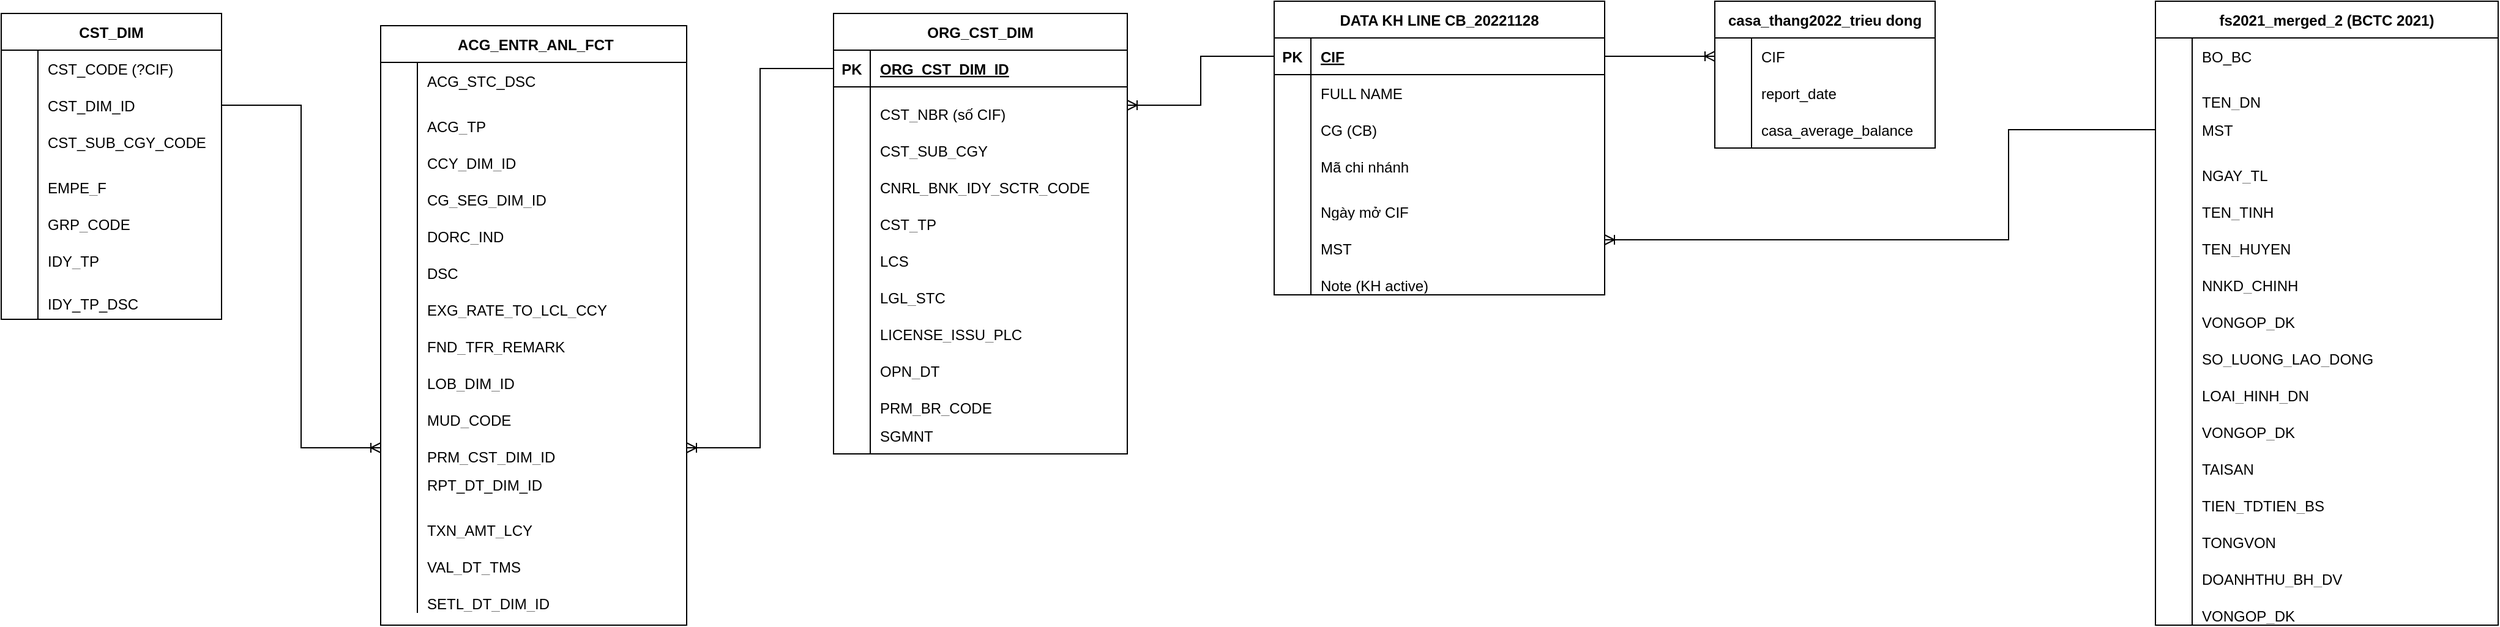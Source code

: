 <mxfile version="20.7.4" type="github">
  <diagram id="R2lEEEUBdFMjLlhIrx00" name="Page-1">
    <mxGraphModel dx="2025" dy="1024" grid="1" gridSize="10" guides="1" tooltips="1" connect="1" arrows="1" fold="1" page="1" pageScale="1" pageWidth="3300" pageHeight="4681" math="0" shadow="0" extFonts="Permanent Marker^https://fonts.googleapis.com/css?family=Permanent+Marker">
      <root>
        <mxCell id="0" />
        <mxCell id="1" parent="0" />
        <object label=" ACG_ENTR_ANL_FCT" ACG_STC_DSC="" id="C-vyLk0tnHw3VtMMgP7b-23">
          <mxCell style="shape=table;startSize=30;container=1;collapsible=1;childLayout=tableLayout;fixedRows=1;rowLines=0;fontStyle=1;align=center;resizeLast=1;" parent="1" vertex="1">
            <mxGeometry x="460" y="60" width="250" height="490" as="geometry">
              <mxRectangle x="120" y="120" width="100" height="30" as="alternateBounds" />
            </mxGeometry>
          </mxCell>
        </object>
        <mxCell id="C-vyLk0tnHw3VtMMgP7b-27" value="" style="shape=partialRectangle;collapsible=0;dropTarget=0;pointerEvents=0;fillColor=none;points=[[0,0.5],[1,0.5]];portConstraint=eastwest;top=0;left=0;right=0;bottom=0;verticalAlign=bottom;" parent="C-vyLk0tnHw3VtMMgP7b-23" vertex="1">
          <mxGeometry y="30" width="250" height="30" as="geometry" />
        </mxCell>
        <mxCell id="C-vyLk0tnHw3VtMMgP7b-28" value="" style="shape=partialRectangle;overflow=hidden;connectable=0;fillColor=none;top=0;left=0;bottom=0;right=0;" parent="C-vyLk0tnHw3VtMMgP7b-27" vertex="1">
          <mxGeometry width="30" height="30" as="geometry">
            <mxRectangle width="30" height="30" as="alternateBounds" />
          </mxGeometry>
        </mxCell>
        <mxCell id="C-vyLk0tnHw3VtMMgP7b-29" value="ACG_STC_DSC" style="shape=partialRectangle;overflow=hidden;connectable=0;fillColor=none;top=0;left=0;bottom=0;right=0;align=left;spacingLeft=6;" parent="C-vyLk0tnHw3VtMMgP7b-27" vertex="1">
          <mxGeometry x="30" width="220" height="30" as="geometry">
            <mxRectangle width="220" height="30" as="alternateBounds" />
          </mxGeometry>
        </mxCell>
        <mxCell id="bpPmwstw8VZ7IzzfATTQ-53" value="" style="shape=partialRectangle;collapsible=0;dropTarget=0;pointerEvents=0;fillColor=none;points=[[0,0.5],[1,0.5]];portConstraint=eastwest;top=0;left=0;right=0;bottom=0;verticalAlign=bottom;" vertex="1" parent="C-vyLk0tnHw3VtMMgP7b-23">
          <mxGeometry y="60" width="250" height="30" as="geometry" />
        </mxCell>
        <mxCell id="bpPmwstw8VZ7IzzfATTQ-54" value="" style="shape=partialRectangle;overflow=hidden;connectable=0;fillColor=none;top=0;left=0;bottom=0;right=0;" vertex="1" parent="bpPmwstw8VZ7IzzfATTQ-53">
          <mxGeometry width="30" height="30" as="geometry">
            <mxRectangle width="30" height="30" as="alternateBounds" />
          </mxGeometry>
        </mxCell>
        <mxCell id="bpPmwstw8VZ7IzzfATTQ-55" value="&#xa;  ACG_TP" style="shape=partialRectangle;overflow=hidden;connectable=0;fillColor=none;top=0;left=0;bottom=0;right=0;align=left;spacingLeft=6;" vertex="1" parent="bpPmwstw8VZ7IzzfATTQ-53">
          <mxGeometry x="30" width="220" height="30" as="geometry">
            <mxRectangle width="220" height="30" as="alternateBounds" />
          </mxGeometry>
        </mxCell>
        <mxCell id="bpPmwstw8VZ7IzzfATTQ-56" value="" style="shape=partialRectangle;collapsible=0;dropTarget=0;pointerEvents=0;fillColor=none;points=[[0,0.5],[1,0.5]];portConstraint=eastwest;top=0;left=0;right=0;bottom=0;verticalAlign=bottom;" vertex="1" parent="C-vyLk0tnHw3VtMMgP7b-23">
          <mxGeometry y="90" width="250" height="30" as="geometry" />
        </mxCell>
        <mxCell id="bpPmwstw8VZ7IzzfATTQ-57" value="" style="shape=partialRectangle;overflow=hidden;connectable=0;fillColor=none;top=0;left=0;bottom=0;right=0;" vertex="1" parent="bpPmwstw8VZ7IzzfATTQ-56">
          <mxGeometry width="30" height="30" as="geometry">
            <mxRectangle width="30" height="30" as="alternateBounds" />
          </mxGeometry>
        </mxCell>
        <mxCell id="bpPmwstw8VZ7IzzfATTQ-58" value="&#xa;  CCY_DIM_ID" style="shape=partialRectangle;overflow=hidden;connectable=0;fillColor=none;top=0;left=0;bottom=0;right=0;align=left;spacingLeft=6;" vertex="1" parent="bpPmwstw8VZ7IzzfATTQ-56">
          <mxGeometry x="30" width="220" height="30" as="geometry">
            <mxRectangle width="220" height="30" as="alternateBounds" />
          </mxGeometry>
        </mxCell>
        <mxCell id="bpPmwstw8VZ7IzzfATTQ-59" value="" style="shape=partialRectangle;collapsible=0;dropTarget=0;pointerEvents=0;fillColor=none;points=[[0,0.5],[1,0.5]];portConstraint=eastwest;top=0;left=0;right=0;bottom=0;verticalAlign=bottom;" vertex="1" parent="C-vyLk0tnHw3VtMMgP7b-23">
          <mxGeometry y="120" width="250" height="30" as="geometry" />
        </mxCell>
        <mxCell id="bpPmwstw8VZ7IzzfATTQ-60" value="" style="shape=partialRectangle;overflow=hidden;connectable=0;fillColor=none;top=0;left=0;bottom=0;right=0;" vertex="1" parent="bpPmwstw8VZ7IzzfATTQ-59">
          <mxGeometry width="30" height="30" as="geometry">
            <mxRectangle width="30" height="30" as="alternateBounds" />
          </mxGeometry>
        </mxCell>
        <mxCell id="bpPmwstw8VZ7IzzfATTQ-61" value="&#xa;  CG_SEG_DIM_ID" style="shape=partialRectangle;overflow=hidden;connectable=0;fillColor=none;top=0;left=0;bottom=0;right=0;align=left;spacingLeft=6;" vertex="1" parent="bpPmwstw8VZ7IzzfATTQ-59">
          <mxGeometry x="30" width="220" height="30" as="geometry">
            <mxRectangle width="220" height="30" as="alternateBounds" />
          </mxGeometry>
        </mxCell>
        <mxCell id="bpPmwstw8VZ7IzzfATTQ-62" value="" style="shape=partialRectangle;collapsible=0;dropTarget=0;pointerEvents=0;fillColor=none;points=[[0,0.5],[1,0.5]];portConstraint=eastwest;top=0;left=0;right=0;bottom=0;verticalAlign=bottom;" vertex="1" parent="C-vyLk0tnHw3VtMMgP7b-23">
          <mxGeometry y="150" width="250" height="30" as="geometry" />
        </mxCell>
        <mxCell id="bpPmwstw8VZ7IzzfATTQ-63" value="" style="shape=partialRectangle;overflow=hidden;connectable=0;fillColor=none;top=0;left=0;bottom=0;right=0;" vertex="1" parent="bpPmwstw8VZ7IzzfATTQ-62">
          <mxGeometry width="30" height="30" as="geometry">
            <mxRectangle width="30" height="30" as="alternateBounds" />
          </mxGeometry>
        </mxCell>
        <mxCell id="bpPmwstw8VZ7IzzfATTQ-64" value="&#xa;  DORC_IND" style="shape=partialRectangle;overflow=hidden;connectable=0;fillColor=none;top=0;left=0;bottom=0;right=0;align=left;spacingLeft=6;" vertex="1" parent="bpPmwstw8VZ7IzzfATTQ-62">
          <mxGeometry x="30" width="220" height="30" as="geometry">
            <mxRectangle width="220" height="30" as="alternateBounds" />
          </mxGeometry>
        </mxCell>
        <mxCell id="bpPmwstw8VZ7IzzfATTQ-65" value="" style="shape=partialRectangle;collapsible=0;dropTarget=0;pointerEvents=0;fillColor=none;points=[[0,0.5],[1,0.5]];portConstraint=eastwest;top=0;left=0;right=0;bottom=0;verticalAlign=bottom;" vertex="1" parent="C-vyLk0tnHw3VtMMgP7b-23">
          <mxGeometry y="180" width="250" height="30" as="geometry" />
        </mxCell>
        <mxCell id="bpPmwstw8VZ7IzzfATTQ-66" value="" style="shape=partialRectangle;overflow=hidden;connectable=0;fillColor=none;top=0;left=0;bottom=0;right=0;" vertex="1" parent="bpPmwstw8VZ7IzzfATTQ-65">
          <mxGeometry width="30" height="30" as="geometry">
            <mxRectangle width="30" height="30" as="alternateBounds" />
          </mxGeometry>
        </mxCell>
        <mxCell id="bpPmwstw8VZ7IzzfATTQ-67" value="&#xa;  DSC" style="shape=partialRectangle;overflow=hidden;connectable=0;fillColor=none;top=0;left=0;bottom=0;right=0;align=left;spacingLeft=6;" vertex="1" parent="bpPmwstw8VZ7IzzfATTQ-65">
          <mxGeometry x="30" width="220" height="30" as="geometry">
            <mxRectangle width="220" height="30" as="alternateBounds" />
          </mxGeometry>
        </mxCell>
        <mxCell id="bpPmwstw8VZ7IzzfATTQ-68" value="" style="shape=partialRectangle;collapsible=0;dropTarget=0;pointerEvents=0;fillColor=none;points=[[0,0.5],[1,0.5]];portConstraint=eastwest;top=0;left=0;right=0;bottom=0;verticalAlign=bottom;" vertex="1" parent="C-vyLk0tnHw3VtMMgP7b-23">
          <mxGeometry y="210" width="250" height="30" as="geometry" />
        </mxCell>
        <mxCell id="bpPmwstw8VZ7IzzfATTQ-69" value="" style="shape=partialRectangle;overflow=hidden;connectable=0;fillColor=none;top=0;left=0;bottom=0;right=0;" vertex="1" parent="bpPmwstw8VZ7IzzfATTQ-68">
          <mxGeometry width="30" height="30" as="geometry">
            <mxRectangle width="30" height="30" as="alternateBounds" />
          </mxGeometry>
        </mxCell>
        <mxCell id="bpPmwstw8VZ7IzzfATTQ-70" value="&#xa;  EXG_RATE_TO_LCL_CCY" style="shape=partialRectangle;overflow=hidden;connectable=0;fillColor=none;top=0;left=0;bottom=0;right=0;align=left;spacingLeft=6;" vertex="1" parent="bpPmwstw8VZ7IzzfATTQ-68">
          <mxGeometry x="30" width="220" height="30" as="geometry">
            <mxRectangle width="220" height="30" as="alternateBounds" />
          </mxGeometry>
        </mxCell>
        <mxCell id="bpPmwstw8VZ7IzzfATTQ-71" value="" style="shape=partialRectangle;collapsible=0;dropTarget=0;pointerEvents=0;fillColor=none;points=[[0,0.5],[1,0.5]];portConstraint=eastwest;top=0;left=0;right=0;bottom=0;verticalAlign=bottom;" vertex="1" parent="C-vyLk0tnHw3VtMMgP7b-23">
          <mxGeometry y="240" width="250" height="30" as="geometry" />
        </mxCell>
        <mxCell id="bpPmwstw8VZ7IzzfATTQ-72" value="" style="shape=partialRectangle;overflow=hidden;connectable=0;fillColor=none;top=0;left=0;bottom=0;right=0;" vertex="1" parent="bpPmwstw8VZ7IzzfATTQ-71">
          <mxGeometry width="30" height="30" as="geometry">
            <mxRectangle width="30" height="30" as="alternateBounds" />
          </mxGeometry>
        </mxCell>
        <mxCell id="bpPmwstw8VZ7IzzfATTQ-73" value="&#xa;  FND_TFR_REMARK" style="shape=partialRectangle;overflow=hidden;connectable=0;fillColor=none;top=0;left=0;bottom=0;right=0;align=left;spacingLeft=6;" vertex="1" parent="bpPmwstw8VZ7IzzfATTQ-71">
          <mxGeometry x="30" width="220" height="30" as="geometry">
            <mxRectangle width="220" height="30" as="alternateBounds" />
          </mxGeometry>
        </mxCell>
        <mxCell id="bpPmwstw8VZ7IzzfATTQ-74" value="" style="shape=partialRectangle;collapsible=0;dropTarget=0;pointerEvents=0;fillColor=none;points=[[0,0.5],[1,0.5]];portConstraint=eastwest;top=0;left=0;right=0;bottom=0;verticalAlign=bottom;" vertex="1" parent="C-vyLk0tnHw3VtMMgP7b-23">
          <mxGeometry y="270" width="250" height="30" as="geometry" />
        </mxCell>
        <mxCell id="bpPmwstw8VZ7IzzfATTQ-75" value="" style="shape=partialRectangle;overflow=hidden;connectable=0;fillColor=none;top=0;left=0;bottom=0;right=0;" vertex="1" parent="bpPmwstw8VZ7IzzfATTQ-74">
          <mxGeometry width="30" height="30" as="geometry">
            <mxRectangle width="30" height="30" as="alternateBounds" />
          </mxGeometry>
        </mxCell>
        <mxCell id="bpPmwstw8VZ7IzzfATTQ-76" value="&#xa;  LOB_DIM_ID" style="shape=partialRectangle;overflow=hidden;connectable=0;fillColor=none;top=0;left=0;bottom=0;right=0;align=left;spacingLeft=6;" vertex="1" parent="bpPmwstw8VZ7IzzfATTQ-74">
          <mxGeometry x="30" width="220" height="30" as="geometry">
            <mxRectangle width="220" height="30" as="alternateBounds" />
          </mxGeometry>
        </mxCell>
        <mxCell id="bpPmwstw8VZ7IzzfATTQ-77" value="" style="shape=partialRectangle;collapsible=0;dropTarget=0;pointerEvents=0;fillColor=none;points=[[0,0.5],[1,0.5]];portConstraint=eastwest;top=0;left=0;right=0;bottom=0;verticalAlign=bottom;" vertex="1" parent="C-vyLk0tnHw3VtMMgP7b-23">
          <mxGeometry y="300" width="250" height="30" as="geometry" />
        </mxCell>
        <mxCell id="bpPmwstw8VZ7IzzfATTQ-78" value="" style="shape=partialRectangle;overflow=hidden;connectable=0;fillColor=none;top=0;left=0;bottom=0;right=0;" vertex="1" parent="bpPmwstw8VZ7IzzfATTQ-77">
          <mxGeometry width="30" height="30" as="geometry">
            <mxRectangle width="30" height="30" as="alternateBounds" />
          </mxGeometry>
        </mxCell>
        <mxCell id="bpPmwstw8VZ7IzzfATTQ-79" value="&#xa;  MUD_CODE" style="shape=partialRectangle;overflow=hidden;connectable=0;fillColor=none;top=0;left=0;bottom=0;right=0;align=left;spacingLeft=6;" vertex="1" parent="bpPmwstw8VZ7IzzfATTQ-77">
          <mxGeometry x="30" width="220" height="30" as="geometry">
            <mxRectangle width="220" height="30" as="alternateBounds" />
          </mxGeometry>
        </mxCell>
        <mxCell id="bpPmwstw8VZ7IzzfATTQ-80" value="" style="shape=partialRectangle;collapsible=0;dropTarget=0;pointerEvents=0;fillColor=none;points=[[0,0.5],[1,0.5]];portConstraint=eastwest;top=0;left=0;right=0;bottom=0;verticalAlign=bottom;" vertex="1" parent="C-vyLk0tnHw3VtMMgP7b-23">
          <mxGeometry y="330" width="250" height="30" as="geometry" />
        </mxCell>
        <mxCell id="bpPmwstw8VZ7IzzfATTQ-81" value="" style="shape=partialRectangle;overflow=hidden;connectable=0;fillColor=none;top=0;left=0;bottom=0;right=0;" vertex="1" parent="bpPmwstw8VZ7IzzfATTQ-80">
          <mxGeometry width="30" height="30" as="geometry">
            <mxRectangle width="30" height="30" as="alternateBounds" />
          </mxGeometry>
        </mxCell>
        <mxCell id="bpPmwstw8VZ7IzzfATTQ-82" value="&#xa;  PRM_CST_DIM_ID" style="shape=partialRectangle;overflow=hidden;connectable=0;fillColor=none;top=0;left=0;bottom=0;right=0;align=left;spacingLeft=6;verticalAlign=middle;" vertex="1" parent="bpPmwstw8VZ7IzzfATTQ-80">
          <mxGeometry x="30" width="220" height="30" as="geometry">
            <mxRectangle width="220" height="30" as="alternateBounds" />
          </mxGeometry>
        </mxCell>
        <mxCell id="bpPmwstw8VZ7IzzfATTQ-83" value="" style="shape=partialRectangle;collapsible=0;dropTarget=0;pointerEvents=0;fillColor=none;points=[[0,0.5],[1,0.5]];portConstraint=eastwest;top=0;left=0;right=0;bottom=0;verticalAlign=bottom;" vertex="1" parent="C-vyLk0tnHw3VtMMgP7b-23">
          <mxGeometry y="360" width="250" height="30" as="geometry" />
        </mxCell>
        <mxCell id="bpPmwstw8VZ7IzzfATTQ-84" value="" style="shape=partialRectangle;overflow=hidden;connectable=0;fillColor=none;top=0;left=0;bottom=0;right=0;" vertex="1" parent="bpPmwstw8VZ7IzzfATTQ-83">
          <mxGeometry width="30" height="30" as="geometry">
            <mxRectangle width="30" height="30" as="alternateBounds" />
          </mxGeometry>
        </mxCell>
        <mxCell id="bpPmwstw8VZ7IzzfATTQ-85" value="RPT_DT_DIM_ID" style="shape=partialRectangle;overflow=hidden;connectable=0;fillColor=none;top=0;left=0;bottom=0;right=0;align=left;spacingLeft=6;verticalAlign=middle;" vertex="1" parent="bpPmwstw8VZ7IzzfATTQ-83">
          <mxGeometry x="30" width="220" height="30" as="geometry">
            <mxRectangle width="220" height="30" as="alternateBounds" />
          </mxGeometry>
        </mxCell>
        <mxCell id="bpPmwstw8VZ7IzzfATTQ-86" value="" style="shape=partialRectangle;collapsible=0;dropTarget=0;pointerEvents=0;fillColor=none;points=[[0,0.5],[1,0.5]];portConstraint=eastwest;top=0;left=0;right=0;bottom=0;verticalAlign=bottom;" vertex="1" parent="C-vyLk0tnHw3VtMMgP7b-23">
          <mxGeometry y="390" width="250" height="30" as="geometry" />
        </mxCell>
        <mxCell id="bpPmwstw8VZ7IzzfATTQ-87" value="" style="shape=partialRectangle;overflow=hidden;connectable=0;fillColor=none;top=0;left=0;bottom=0;right=0;" vertex="1" parent="bpPmwstw8VZ7IzzfATTQ-86">
          <mxGeometry width="30" height="30" as="geometry">
            <mxRectangle width="30" height="30" as="alternateBounds" />
          </mxGeometry>
        </mxCell>
        <mxCell id="bpPmwstw8VZ7IzzfATTQ-88" value="&#xa;  TXN_AMT_LCY" style="shape=partialRectangle;overflow=hidden;connectable=0;fillColor=none;top=0;left=0;bottom=0;right=0;align=left;spacingLeft=6;verticalAlign=middle;" vertex="1" parent="bpPmwstw8VZ7IzzfATTQ-86">
          <mxGeometry x="30" width="220" height="30" as="geometry">
            <mxRectangle width="220" height="30" as="alternateBounds" />
          </mxGeometry>
        </mxCell>
        <mxCell id="bpPmwstw8VZ7IzzfATTQ-89" value="" style="shape=partialRectangle;collapsible=0;dropTarget=0;pointerEvents=0;fillColor=none;points=[[0,0.5],[1,0.5]];portConstraint=eastwest;top=0;left=0;right=0;bottom=0;verticalAlign=bottom;" vertex="1" parent="C-vyLk0tnHw3VtMMgP7b-23">
          <mxGeometry y="420" width="250" height="30" as="geometry" />
        </mxCell>
        <mxCell id="bpPmwstw8VZ7IzzfATTQ-90" value="" style="shape=partialRectangle;overflow=hidden;connectable=0;fillColor=none;top=0;left=0;bottom=0;right=0;" vertex="1" parent="bpPmwstw8VZ7IzzfATTQ-89">
          <mxGeometry width="30" height="30" as="geometry">
            <mxRectangle width="30" height="30" as="alternateBounds" />
          </mxGeometry>
        </mxCell>
        <mxCell id="bpPmwstw8VZ7IzzfATTQ-91" value="&#xa;  VAL_DT_TMS" style="shape=partialRectangle;overflow=hidden;connectable=0;fillColor=none;top=0;left=0;bottom=0;right=0;align=left;spacingLeft=6;verticalAlign=middle;" vertex="1" parent="bpPmwstw8VZ7IzzfATTQ-89">
          <mxGeometry x="30" width="220" height="30" as="geometry">
            <mxRectangle width="220" height="30" as="alternateBounds" />
          </mxGeometry>
        </mxCell>
        <mxCell id="bpPmwstw8VZ7IzzfATTQ-92" value="" style="shape=partialRectangle;collapsible=0;dropTarget=0;pointerEvents=0;fillColor=none;points=[[0,0.5],[1,0.5]];portConstraint=eastwest;top=0;left=0;right=0;bottom=0;verticalAlign=bottom;" vertex="1" parent="C-vyLk0tnHw3VtMMgP7b-23">
          <mxGeometry y="450" width="250" height="30" as="geometry" />
        </mxCell>
        <mxCell id="bpPmwstw8VZ7IzzfATTQ-93" value="" style="shape=partialRectangle;overflow=hidden;connectable=0;fillColor=none;top=0;left=0;bottom=0;right=0;" vertex="1" parent="bpPmwstw8VZ7IzzfATTQ-92">
          <mxGeometry width="30" height="30" as="geometry">
            <mxRectangle width="30" height="30" as="alternateBounds" />
          </mxGeometry>
        </mxCell>
        <mxCell id="bpPmwstw8VZ7IzzfATTQ-94" value="&#xa;  SETL_DT_DIM_ID" style="shape=partialRectangle;overflow=hidden;connectable=0;fillColor=none;top=0;left=0;bottom=0;right=0;align=left;spacingLeft=6;verticalAlign=middle;" vertex="1" parent="bpPmwstw8VZ7IzzfATTQ-92">
          <mxGeometry x="30" width="220" height="30" as="geometry">
            <mxRectangle width="220" height="30" as="alternateBounds" />
          </mxGeometry>
        </mxCell>
        <mxCell id="bpPmwstw8VZ7IzzfATTQ-112" value="CST_DIM" style="shape=table;startSize=30;container=1;collapsible=1;childLayout=tableLayout;fixedRows=1;rowLines=0;fontStyle=1;align=center;resizeLast=1;strokeColor=default;fontFamily=Helvetica;fontSize=12;fontColor=default;fillColor=none;" vertex="1" parent="1">
          <mxGeometry x="150" y="50" width="180" height="250" as="geometry" />
        </mxCell>
        <mxCell id="bpPmwstw8VZ7IzzfATTQ-116" value="" style="shape=tableRow;horizontal=0;startSize=0;swimlaneHead=0;swimlaneBody=0;fillColor=none;collapsible=0;dropTarget=0;points=[[0,0.5],[1,0.5]];portConstraint=eastwest;top=0;left=0;right=0;bottom=0;strokeColor=default;fontFamily=Helvetica;fontSize=12;fontColor=default;" vertex="1" parent="bpPmwstw8VZ7IzzfATTQ-112">
          <mxGeometry y="30" width="180" height="30" as="geometry" />
        </mxCell>
        <mxCell id="bpPmwstw8VZ7IzzfATTQ-117" value="" style="shape=partialRectangle;connectable=0;fillColor=none;top=0;left=0;bottom=0;right=0;editable=1;overflow=hidden;strokeColor=default;fontFamily=Helvetica;fontSize=12;fontColor=default;" vertex="1" parent="bpPmwstw8VZ7IzzfATTQ-116">
          <mxGeometry width="30" height="30" as="geometry">
            <mxRectangle width="30" height="30" as="alternateBounds" />
          </mxGeometry>
        </mxCell>
        <mxCell id="bpPmwstw8VZ7IzzfATTQ-118" value="CST_CODE (?CIF)" style="shape=partialRectangle;connectable=0;fillColor=none;top=0;left=0;bottom=0;right=0;align=left;spacingLeft=6;overflow=hidden;strokeColor=default;fontFamily=Helvetica;fontSize=12;fontColor=default;" vertex="1" parent="bpPmwstw8VZ7IzzfATTQ-116">
          <mxGeometry x="30" width="150" height="30" as="geometry">
            <mxRectangle width="150" height="30" as="alternateBounds" />
          </mxGeometry>
        </mxCell>
        <mxCell id="bpPmwstw8VZ7IzzfATTQ-161" value="" style="shape=tableRow;horizontal=0;startSize=0;swimlaneHead=0;swimlaneBody=0;fillColor=none;collapsible=0;dropTarget=0;points=[[0,0.5],[1,0.5]];portConstraint=eastwest;top=0;left=0;right=0;bottom=0;strokeColor=default;fontFamily=Helvetica;fontSize=12;fontColor=default;" vertex="1" parent="bpPmwstw8VZ7IzzfATTQ-112">
          <mxGeometry y="60" width="180" height="30" as="geometry" />
        </mxCell>
        <mxCell id="bpPmwstw8VZ7IzzfATTQ-162" value="" style="shape=partialRectangle;connectable=0;fillColor=none;top=0;left=0;bottom=0;right=0;editable=1;overflow=hidden;strokeColor=default;fontFamily=Helvetica;fontSize=12;fontColor=default;" vertex="1" parent="bpPmwstw8VZ7IzzfATTQ-161">
          <mxGeometry width="30" height="30" as="geometry">
            <mxRectangle width="30" height="30" as="alternateBounds" />
          </mxGeometry>
        </mxCell>
        <mxCell id="bpPmwstw8VZ7IzzfATTQ-163" value="CST_DIM_ID" style="shape=partialRectangle;connectable=0;fillColor=none;top=0;left=0;bottom=0;right=0;align=left;spacingLeft=6;overflow=hidden;strokeColor=default;fontFamily=Helvetica;fontSize=12;fontColor=default;" vertex="1" parent="bpPmwstw8VZ7IzzfATTQ-161">
          <mxGeometry x="30" width="150" height="30" as="geometry">
            <mxRectangle width="150" height="30" as="alternateBounds" />
          </mxGeometry>
        </mxCell>
        <mxCell id="bpPmwstw8VZ7IzzfATTQ-119" value="" style="shape=tableRow;horizontal=0;startSize=0;swimlaneHead=0;swimlaneBody=0;fillColor=none;collapsible=0;dropTarget=0;points=[[0,0.5],[1,0.5]];portConstraint=eastwest;top=0;left=0;right=0;bottom=0;strokeColor=default;fontFamily=Helvetica;fontSize=12;fontColor=default;" vertex="1" parent="bpPmwstw8VZ7IzzfATTQ-112">
          <mxGeometry y="90" width="180" height="30" as="geometry" />
        </mxCell>
        <mxCell id="bpPmwstw8VZ7IzzfATTQ-120" value="" style="shape=partialRectangle;connectable=0;fillColor=none;top=0;left=0;bottom=0;right=0;editable=1;overflow=hidden;strokeColor=default;fontFamily=Helvetica;fontSize=12;fontColor=default;" vertex="1" parent="bpPmwstw8VZ7IzzfATTQ-119">
          <mxGeometry width="30" height="30" as="geometry">
            <mxRectangle width="30" height="30" as="alternateBounds" />
          </mxGeometry>
        </mxCell>
        <mxCell id="bpPmwstw8VZ7IzzfATTQ-121" value="CST_SUB_CGY_CODE" style="shape=partialRectangle;connectable=0;fillColor=none;top=0;left=0;bottom=0;right=0;align=left;spacingLeft=6;overflow=hidden;strokeColor=default;fontFamily=Helvetica;fontSize=12;fontColor=default;" vertex="1" parent="bpPmwstw8VZ7IzzfATTQ-119">
          <mxGeometry x="30" width="150" height="30" as="geometry">
            <mxRectangle width="150" height="30" as="alternateBounds" />
          </mxGeometry>
        </mxCell>
        <mxCell id="bpPmwstw8VZ7IzzfATTQ-164" value="" style="shape=tableRow;horizontal=0;startSize=0;swimlaneHead=0;swimlaneBody=0;fillColor=none;collapsible=0;dropTarget=0;points=[[0,0.5],[1,0.5]];portConstraint=eastwest;top=0;left=0;right=0;bottom=0;strokeColor=default;fontFamily=Helvetica;fontSize=12;fontColor=default;" vertex="1" parent="bpPmwstw8VZ7IzzfATTQ-112">
          <mxGeometry y="120" width="180" height="30" as="geometry" />
        </mxCell>
        <mxCell id="bpPmwstw8VZ7IzzfATTQ-165" value="" style="shape=partialRectangle;connectable=0;fillColor=none;top=0;left=0;bottom=0;right=0;editable=1;overflow=hidden;strokeColor=default;fontFamily=Helvetica;fontSize=12;fontColor=default;" vertex="1" parent="bpPmwstw8VZ7IzzfATTQ-164">
          <mxGeometry width="30" height="30" as="geometry">
            <mxRectangle width="30" height="30" as="alternateBounds" />
          </mxGeometry>
        </mxCell>
        <mxCell id="bpPmwstw8VZ7IzzfATTQ-166" value="&#xa;  EMPE_F&#xa;" style="shape=partialRectangle;connectable=0;fillColor=none;top=0;left=0;bottom=0;right=0;align=left;spacingLeft=6;overflow=hidden;strokeColor=default;fontFamily=Helvetica;fontSize=12;fontColor=default;" vertex="1" parent="bpPmwstw8VZ7IzzfATTQ-164">
          <mxGeometry x="30" width="150" height="30" as="geometry">
            <mxRectangle width="150" height="30" as="alternateBounds" />
          </mxGeometry>
        </mxCell>
        <mxCell id="bpPmwstw8VZ7IzzfATTQ-125" value="" style="shape=tableRow;horizontal=0;startSize=0;swimlaneHead=0;swimlaneBody=0;fillColor=none;collapsible=0;dropTarget=0;points=[[0,0.5],[1,0.5]];portConstraint=eastwest;top=0;left=0;right=0;bottom=0;strokeColor=default;fontFamily=Helvetica;fontSize=12;fontColor=default;" vertex="1" parent="bpPmwstw8VZ7IzzfATTQ-112">
          <mxGeometry y="150" width="180" height="30" as="geometry" />
        </mxCell>
        <mxCell id="bpPmwstw8VZ7IzzfATTQ-126" value="" style="shape=partialRectangle;connectable=0;fillColor=none;top=0;left=0;bottom=0;right=0;editable=1;overflow=hidden;strokeColor=default;fontFamily=Helvetica;fontSize=12;fontColor=default;" vertex="1" parent="bpPmwstw8VZ7IzzfATTQ-125">
          <mxGeometry width="30" height="30" as="geometry">
            <mxRectangle width="30" height="30" as="alternateBounds" />
          </mxGeometry>
        </mxCell>
        <mxCell id="bpPmwstw8VZ7IzzfATTQ-127" value="&#xa;  GRP_CODE" style="shape=partialRectangle;connectable=0;fillColor=none;top=0;left=0;bottom=0;right=0;align=left;spacingLeft=6;overflow=hidden;strokeColor=default;fontFamily=Helvetica;fontSize=12;fontColor=default;" vertex="1" parent="bpPmwstw8VZ7IzzfATTQ-125">
          <mxGeometry x="30" width="150" height="30" as="geometry">
            <mxRectangle width="150" height="30" as="alternateBounds" />
          </mxGeometry>
        </mxCell>
        <mxCell id="bpPmwstw8VZ7IzzfATTQ-128" value="" style="shape=tableRow;horizontal=0;startSize=0;swimlaneHead=0;swimlaneBody=0;fillColor=none;collapsible=0;dropTarget=0;points=[[0,0.5],[1,0.5]];portConstraint=eastwest;top=0;left=0;right=0;bottom=0;strokeColor=default;fontFamily=Helvetica;fontSize=12;fontColor=default;" vertex="1" parent="bpPmwstw8VZ7IzzfATTQ-112">
          <mxGeometry y="180" width="180" height="30" as="geometry" />
        </mxCell>
        <mxCell id="bpPmwstw8VZ7IzzfATTQ-129" value="" style="shape=partialRectangle;connectable=0;fillColor=none;top=0;left=0;bottom=0;right=0;editable=1;overflow=hidden;strokeColor=default;fontFamily=Helvetica;fontSize=12;fontColor=default;" vertex="1" parent="bpPmwstw8VZ7IzzfATTQ-128">
          <mxGeometry width="30" height="30" as="geometry">
            <mxRectangle width="30" height="30" as="alternateBounds" />
          </mxGeometry>
        </mxCell>
        <mxCell id="bpPmwstw8VZ7IzzfATTQ-130" value="&#xa;  IDY_TP" style="shape=partialRectangle;connectable=0;fillColor=none;top=0;left=0;bottom=0;right=0;align=left;spacingLeft=6;overflow=hidden;strokeColor=default;fontFamily=Helvetica;fontSize=12;fontColor=default;" vertex="1" parent="bpPmwstw8VZ7IzzfATTQ-128">
          <mxGeometry x="30" width="150" height="30" as="geometry">
            <mxRectangle width="150" height="30" as="alternateBounds" />
          </mxGeometry>
        </mxCell>
        <mxCell id="bpPmwstw8VZ7IzzfATTQ-131" value="" style="shape=tableRow;horizontal=0;startSize=0;swimlaneHead=0;swimlaneBody=0;fillColor=none;collapsible=0;dropTarget=0;points=[[0,0.5],[1,0.5]];portConstraint=eastwest;top=0;left=0;right=0;bottom=0;strokeColor=default;fontFamily=Helvetica;fontSize=12;fontColor=default;" vertex="1" parent="bpPmwstw8VZ7IzzfATTQ-112">
          <mxGeometry y="210" width="180" height="40" as="geometry" />
        </mxCell>
        <mxCell id="bpPmwstw8VZ7IzzfATTQ-132" value="" style="shape=partialRectangle;connectable=0;fillColor=none;top=0;left=0;bottom=0;right=0;editable=1;overflow=hidden;strokeColor=default;fontFamily=Helvetica;fontSize=12;fontColor=default;" vertex="1" parent="bpPmwstw8VZ7IzzfATTQ-131">
          <mxGeometry width="30" height="40" as="geometry">
            <mxRectangle width="30" height="40" as="alternateBounds" />
          </mxGeometry>
        </mxCell>
        <mxCell id="bpPmwstw8VZ7IzzfATTQ-133" value="&#xa;  IDY_TP_DSC" style="shape=partialRectangle;connectable=0;fillColor=none;top=0;left=0;bottom=0;right=0;align=left;spacingLeft=6;overflow=hidden;strokeColor=default;fontFamily=Helvetica;fontSize=12;fontColor=default;" vertex="1" parent="bpPmwstw8VZ7IzzfATTQ-131">
          <mxGeometry x="30" width="150" height="40" as="geometry">
            <mxRectangle width="150" height="40" as="alternateBounds" />
          </mxGeometry>
        </mxCell>
        <mxCell id="bpPmwstw8VZ7IzzfATTQ-170" value="ORG_CST_DIM" style="shape=table;startSize=30;container=1;collapsible=1;childLayout=tableLayout;fixedRows=1;rowLines=0;fontStyle=1;align=center;resizeLast=1;strokeColor=default;fontFamily=Helvetica;fontSize=12;fontColor=default;fillColor=none;" vertex="1" parent="1">
          <mxGeometry x="830" y="50" width="240" height="360" as="geometry" />
        </mxCell>
        <mxCell id="bpPmwstw8VZ7IzzfATTQ-171" value="" style="shape=tableRow;horizontal=0;startSize=0;swimlaneHead=0;swimlaneBody=0;fillColor=none;collapsible=0;dropTarget=0;points=[[0,0.5],[1,0.5]];portConstraint=eastwest;top=0;left=0;right=0;bottom=1;strokeColor=default;fontFamily=Helvetica;fontSize=12;fontColor=default;" vertex="1" parent="bpPmwstw8VZ7IzzfATTQ-170">
          <mxGeometry y="30" width="240" height="30" as="geometry" />
        </mxCell>
        <mxCell id="bpPmwstw8VZ7IzzfATTQ-172" value="PK" style="shape=partialRectangle;connectable=0;fillColor=none;top=0;left=0;bottom=0;right=0;fontStyle=1;overflow=hidden;strokeColor=default;fontFamily=Helvetica;fontSize=12;fontColor=default;" vertex="1" parent="bpPmwstw8VZ7IzzfATTQ-171">
          <mxGeometry width="30" height="30" as="geometry">
            <mxRectangle width="30" height="30" as="alternateBounds" />
          </mxGeometry>
        </mxCell>
        <mxCell id="bpPmwstw8VZ7IzzfATTQ-173" value="ORG_CST_DIM_ID" style="shape=partialRectangle;connectable=0;fillColor=none;top=0;left=0;bottom=0;right=0;align=left;spacingLeft=6;fontStyle=5;overflow=hidden;strokeColor=default;fontFamily=Helvetica;fontSize=12;fontColor=default;" vertex="1" parent="bpPmwstw8VZ7IzzfATTQ-171">
          <mxGeometry x="30" width="210" height="30" as="geometry">
            <mxRectangle width="210" height="30" as="alternateBounds" />
          </mxGeometry>
        </mxCell>
        <mxCell id="bpPmwstw8VZ7IzzfATTQ-174" value="" style="shape=tableRow;horizontal=0;startSize=0;swimlaneHead=0;swimlaneBody=0;fillColor=none;collapsible=0;dropTarget=0;points=[[0,0.5],[1,0.5]];portConstraint=eastwest;top=0;left=0;right=0;bottom=0;strokeColor=default;fontFamily=Helvetica;fontSize=12;fontColor=default;" vertex="1" parent="bpPmwstw8VZ7IzzfATTQ-170">
          <mxGeometry y="60" width="240" height="30" as="geometry" />
        </mxCell>
        <mxCell id="bpPmwstw8VZ7IzzfATTQ-175" value="" style="shape=partialRectangle;connectable=0;fillColor=none;top=0;left=0;bottom=0;right=0;editable=1;overflow=hidden;strokeColor=default;fontFamily=Helvetica;fontSize=12;fontColor=default;" vertex="1" parent="bpPmwstw8VZ7IzzfATTQ-174">
          <mxGeometry width="30" height="30" as="geometry">
            <mxRectangle width="30" height="30" as="alternateBounds" />
          </mxGeometry>
        </mxCell>
        <mxCell id="bpPmwstw8VZ7IzzfATTQ-176" value="&#xa;  CST_NBR (số CIF)" style="shape=partialRectangle;connectable=0;fillColor=none;top=0;left=0;bottom=0;right=0;align=left;spacingLeft=6;overflow=hidden;strokeColor=default;fontFamily=Helvetica;fontSize=12;fontColor=default;" vertex="1" parent="bpPmwstw8VZ7IzzfATTQ-174">
          <mxGeometry x="30" width="210" height="30" as="geometry">
            <mxRectangle width="210" height="30" as="alternateBounds" />
          </mxGeometry>
        </mxCell>
        <mxCell id="bpPmwstw8VZ7IzzfATTQ-177" value="" style="shape=tableRow;horizontal=0;startSize=0;swimlaneHead=0;swimlaneBody=0;fillColor=none;collapsible=0;dropTarget=0;points=[[0,0.5],[1,0.5]];portConstraint=eastwest;top=0;left=0;right=0;bottom=0;strokeColor=default;fontFamily=Helvetica;fontSize=12;fontColor=default;" vertex="1" parent="bpPmwstw8VZ7IzzfATTQ-170">
          <mxGeometry y="90" width="240" height="30" as="geometry" />
        </mxCell>
        <mxCell id="bpPmwstw8VZ7IzzfATTQ-178" value="" style="shape=partialRectangle;connectable=0;fillColor=none;top=0;left=0;bottom=0;right=0;editable=1;overflow=hidden;strokeColor=default;fontFamily=Helvetica;fontSize=12;fontColor=default;" vertex="1" parent="bpPmwstw8VZ7IzzfATTQ-177">
          <mxGeometry width="30" height="30" as="geometry">
            <mxRectangle width="30" height="30" as="alternateBounds" />
          </mxGeometry>
        </mxCell>
        <mxCell id="bpPmwstw8VZ7IzzfATTQ-179" value="&#xa;  CST_SUB_CGY" style="shape=partialRectangle;connectable=0;fillColor=none;top=0;left=0;bottom=0;right=0;align=left;spacingLeft=6;overflow=hidden;strokeColor=default;fontFamily=Helvetica;fontSize=12;fontColor=default;" vertex="1" parent="bpPmwstw8VZ7IzzfATTQ-177">
          <mxGeometry x="30" width="210" height="30" as="geometry">
            <mxRectangle width="210" height="30" as="alternateBounds" />
          </mxGeometry>
        </mxCell>
        <mxCell id="bpPmwstw8VZ7IzzfATTQ-180" value="" style="shape=tableRow;horizontal=0;startSize=0;swimlaneHead=0;swimlaneBody=0;fillColor=none;collapsible=0;dropTarget=0;points=[[0,0.5],[1,0.5]];portConstraint=eastwest;top=0;left=0;right=0;bottom=0;strokeColor=default;fontFamily=Helvetica;fontSize=12;fontColor=default;" vertex="1" parent="bpPmwstw8VZ7IzzfATTQ-170">
          <mxGeometry y="120" width="240" height="30" as="geometry" />
        </mxCell>
        <mxCell id="bpPmwstw8VZ7IzzfATTQ-181" value="&#xa;&#xa;&lt;table style=&quot;border-collapse:&#xa; collapse;width:143pt&quot; width=&quot;191&quot; cellspacing=&quot;0&quot; cellpadding=&quot;0&quot; border=&quot;0&quot;&gt;&#xa; &lt;colgroup&gt;&lt;col style=&quot;mso-width-source:userset;mso-width-alt:6985;width:143pt&quot; width=&quot;191&quot;&gt;&#xa; &lt;/colgroup&gt;&lt;tbody&gt;&lt;tr style=&quot;height:30.0pt&quot; height=&quot;40&quot;&gt;&#xa;&#xa;  &lt;td style=&quot;height:30.0pt;width:143pt&quot; width=&quot;191&quot; align=&quot;left&quot; height=&quot;40&quot;&gt;CST_TP&lt;/td&gt;&#xa;&#xa; &lt;/tr&gt;&#xa;&lt;/tbody&gt;&lt;/table&gt;&#xa;&#xa;&#xa;&#xa;&#xa;" style="shape=partialRectangle;connectable=0;fillColor=none;top=0;left=0;bottom=0;right=0;editable=1;overflow=hidden;strokeColor=default;fontFamily=Helvetica;fontSize=12;fontColor=default;" vertex="1" parent="bpPmwstw8VZ7IzzfATTQ-180">
          <mxGeometry width="30" height="30" as="geometry">
            <mxRectangle width="30" height="30" as="alternateBounds" />
          </mxGeometry>
        </mxCell>
        <mxCell id="bpPmwstw8VZ7IzzfATTQ-182" value="&#xa;  CNRL_BNK_IDY_SCTR_CODE" style="shape=partialRectangle;connectable=0;fillColor=none;top=0;left=0;bottom=0;right=0;align=left;spacingLeft=6;overflow=hidden;strokeColor=default;fontFamily=Helvetica;fontSize=12;fontColor=default;" vertex="1" parent="bpPmwstw8VZ7IzzfATTQ-180">
          <mxGeometry x="30" width="210" height="30" as="geometry">
            <mxRectangle width="210" height="30" as="alternateBounds" />
          </mxGeometry>
        </mxCell>
        <mxCell id="bpPmwstw8VZ7IzzfATTQ-185" value="" style="shape=tableRow;horizontal=0;startSize=0;swimlaneHead=0;swimlaneBody=0;fillColor=none;collapsible=0;dropTarget=0;points=[[0,0.5],[1,0.5]];portConstraint=eastwest;top=0;left=0;right=0;bottom=0;strokeColor=default;fontFamily=Helvetica;fontSize=12;fontColor=default;" vertex="1" parent="bpPmwstw8VZ7IzzfATTQ-170">
          <mxGeometry y="150" width="240" height="30" as="geometry" />
        </mxCell>
        <mxCell id="bpPmwstw8VZ7IzzfATTQ-186" value="&#xa;&#xa;&lt;table style=&quot;border-collapse:&#xa; collapse;width:143pt&quot; width=&quot;191&quot; cellspacing=&quot;0&quot; cellpadding=&quot;0&quot; border=&quot;0&quot;&gt;&#xa; &lt;colgroup&gt;&lt;col style=&quot;mso-width-source:userset;mso-width-alt:6985;width:143pt&quot; width=&quot;191&quot;&gt;&#xa; &lt;/colgroup&gt;&lt;tbody&gt;&lt;tr style=&quot;height:30.0pt&quot; height=&quot;40&quot;&gt;&#xa;&#xa;  &lt;td style=&quot;height:30.0pt;width:143pt&quot; width=&quot;191&quot; align=&quot;left&quot; height=&quot;40&quot;&gt;CST_TP&lt;/td&gt;&#xa;&#xa; &lt;/tr&gt;&#xa;&lt;/tbody&gt;&lt;/table&gt;&#xa;&#xa;&#xa;&#xa;&#xa;" style="shape=partialRectangle;connectable=0;fillColor=none;top=0;left=0;bottom=0;right=0;editable=1;overflow=hidden;strokeColor=default;fontFamily=Helvetica;fontSize=12;fontColor=default;" vertex="1" parent="bpPmwstw8VZ7IzzfATTQ-185">
          <mxGeometry width="30" height="30" as="geometry">
            <mxRectangle width="30" height="30" as="alternateBounds" />
          </mxGeometry>
        </mxCell>
        <mxCell id="bpPmwstw8VZ7IzzfATTQ-187" value="&#xa;  CST_TP" style="shape=partialRectangle;connectable=0;fillColor=none;top=0;left=0;bottom=0;right=0;align=left;spacingLeft=6;overflow=hidden;strokeColor=default;fontFamily=Helvetica;fontSize=12;fontColor=default;" vertex="1" parent="bpPmwstw8VZ7IzzfATTQ-185">
          <mxGeometry x="30" width="210" height="30" as="geometry">
            <mxRectangle width="210" height="30" as="alternateBounds" />
          </mxGeometry>
        </mxCell>
        <mxCell id="bpPmwstw8VZ7IzzfATTQ-188" value="" style="shape=tableRow;horizontal=0;startSize=0;swimlaneHead=0;swimlaneBody=0;fillColor=none;collapsible=0;dropTarget=0;points=[[0,0.5],[1,0.5]];portConstraint=eastwest;top=0;left=0;right=0;bottom=0;strokeColor=default;fontFamily=Helvetica;fontSize=12;fontColor=default;" vertex="1" parent="bpPmwstw8VZ7IzzfATTQ-170">
          <mxGeometry y="180" width="240" height="30" as="geometry" />
        </mxCell>
        <mxCell id="bpPmwstw8VZ7IzzfATTQ-189" value="&#xa;&#xa;&lt;table style=&quot;border-collapse:&#xa; collapse;width:143pt&quot; width=&quot;191&quot; cellspacing=&quot;0&quot; cellpadding=&quot;0&quot; border=&quot;0&quot;&gt;&#xa; &lt;colgroup&gt;&lt;col style=&quot;mso-width-source:userset;mso-width-alt:6985;width:143pt&quot; width=&quot;191&quot;&gt;&#xa; &lt;/colgroup&gt;&lt;tbody&gt;&lt;tr style=&quot;height:30.0pt&quot; height=&quot;40&quot;&gt;&#xa;&#xa;  &lt;td style=&quot;height:30.0pt;width:143pt&quot; width=&quot;191&quot; align=&quot;left&quot; height=&quot;40&quot;&gt;CST_TP&lt;/td&gt;&#xa;&#xa; &lt;/tr&gt;&#xa;&lt;/tbody&gt;&lt;/table&gt;&#xa;&#xa;&#xa;&#xa;&#xa;" style="shape=partialRectangle;connectable=0;fillColor=none;top=0;left=0;bottom=0;right=0;editable=1;overflow=hidden;strokeColor=default;fontFamily=Helvetica;fontSize=12;fontColor=default;" vertex="1" parent="bpPmwstw8VZ7IzzfATTQ-188">
          <mxGeometry width="30" height="30" as="geometry">
            <mxRectangle width="30" height="30" as="alternateBounds" />
          </mxGeometry>
        </mxCell>
        <mxCell id="bpPmwstw8VZ7IzzfATTQ-190" value="&#xa;  LCS" style="shape=partialRectangle;connectable=0;fillColor=none;top=0;left=0;bottom=0;right=0;align=left;spacingLeft=6;overflow=hidden;strokeColor=default;fontFamily=Helvetica;fontSize=12;fontColor=default;" vertex="1" parent="bpPmwstw8VZ7IzzfATTQ-188">
          <mxGeometry x="30" width="210" height="30" as="geometry">
            <mxRectangle width="210" height="30" as="alternateBounds" />
          </mxGeometry>
        </mxCell>
        <mxCell id="bpPmwstw8VZ7IzzfATTQ-191" value="" style="shape=tableRow;horizontal=0;startSize=0;swimlaneHead=0;swimlaneBody=0;fillColor=none;collapsible=0;dropTarget=0;points=[[0,0.5],[1,0.5]];portConstraint=eastwest;top=0;left=0;right=0;bottom=0;strokeColor=default;fontFamily=Helvetica;fontSize=12;fontColor=default;" vertex="1" parent="bpPmwstw8VZ7IzzfATTQ-170">
          <mxGeometry y="210" width="240" height="30" as="geometry" />
        </mxCell>
        <mxCell id="bpPmwstw8VZ7IzzfATTQ-192" value="&#xa;&#xa;&lt;table style=&quot;border-collapse:&#xa; collapse;width:143pt&quot; width=&quot;191&quot; cellspacing=&quot;0&quot; cellpadding=&quot;0&quot; border=&quot;0&quot;&gt;&#xa; &lt;colgroup&gt;&lt;col style=&quot;mso-width-source:userset;mso-width-alt:6985;width:143pt&quot; width=&quot;191&quot;&gt;&#xa; &lt;/colgroup&gt;&lt;tbody&gt;&lt;tr style=&quot;height:30.0pt&quot; height=&quot;40&quot;&gt;&#xa;&#xa;  &lt;td style=&quot;height:30.0pt;width:143pt&quot; width=&quot;191&quot; align=&quot;left&quot; height=&quot;40&quot;&gt;CST_TP&lt;/td&gt;&#xa;&#xa; &lt;/tr&gt;&#xa;&lt;/tbody&gt;&lt;/table&gt;&#xa;&#xa;&#xa;&#xa;&#xa;" style="shape=partialRectangle;connectable=0;fillColor=none;top=0;left=0;bottom=0;right=0;editable=1;overflow=hidden;strokeColor=default;fontFamily=Helvetica;fontSize=12;fontColor=default;" vertex="1" parent="bpPmwstw8VZ7IzzfATTQ-191">
          <mxGeometry width="30" height="30" as="geometry">
            <mxRectangle width="30" height="30" as="alternateBounds" />
          </mxGeometry>
        </mxCell>
        <mxCell id="bpPmwstw8VZ7IzzfATTQ-193" value="&#xa;  LGL_STC" style="shape=partialRectangle;connectable=0;fillColor=none;top=0;left=0;bottom=0;right=0;align=left;spacingLeft=6;overflow=hidden;strokeColor=default;fontFamily=Helvetica;fontSize=12;fontColor=default;" vertex="1" parent="bpPmwstw8VZ7IzzfATTQ-191">
          <mxGeometry x="30" width="210" height="30" as="geometry">
            <mxRectangle width="210" height="30" as="alternateBounds" />
          </mxGeometry>
        </mxCell>
        <mxCell id="bpPmwstw8VZ7IzzfATTQ-194" value="" style="shape=tableRow;horizontal=0;startSize=0;swimlaneHead=0;swimlaneBody=0;fillColor=none;collapsible=0;dropTarget=0;points=[[0,0.5],[1,0.5]];portConstraint=eastwest;top=0;left=0;right=0;bottom=0;strokeColor=default;fontFamily=Helvetica;fontSize=12;fontColor=default;" vertex="1" parent="bpPmwstw8VZ7IzzfATTQ-170">
          <mxGeometry y="240" width="240" height="30" as="geometry" />
        </mxCell>
        <mxCell id="bpPmwstw8VZ7IzzfATTQ-195" value="&#xa;&#xa;&lt;table style=&quot;border-collapse:&#xa; collapse;width:143pt&quot; width=&quot;191&quot; cellspacing=&quot;0&quot; cellpadding=&quot;0&quot; border=&quot;0&quot;&gt;&#xa; &lt;colgroup&gt;&lt;col style=&quot;mso-width-source:userset;mso-width-alt:6985;width:143pt&quot; width=&quot;191&quot;&gt;&#xa; &lt;/colgroup&gt;&lt;tbody&gt;&lt;tr style=&quot;height:30.0pt&quot; height=&quot;40&quot;&gt;&#xa;&#xa;  &lt;td style=&quot;height:30.0pt;width:143pt&quot; width=&quot;191&quot; align=&quot;left&quot; height=&quot;40&quot;&gt;CST_TP&lt;/td&gt;&#xa;&#xa; &lt;/tr&gt;&#xa;&lt;/tbody&gt;&lt;/table&gt;&#xa;&#xa;&#xa;&#xa;&#xa;" style="shape=partialRectangle;connectable=0;fillColor=none;top=0;left=0;bottom=0;right=0;editable=1;overflow=hidden;strokeColor=default;fontFamily=Helvetica;fontSize=12;fontColor=default;" vertex="1" parent="bpPmwstw8VZ7IzzfATTQ-194">
          <mxGeometry width="30" height="30" as="geometry">
            <mxRectangle width="30" height="30" as="alternateBounds" />
          </mxGeometry>
        </mxCell>
        <mxCell id="bpPmwstw8VZ7IzzfATTQ-196" value="&#xa;  LICENSE_ISSU_PLC" style="shape=partialRectangle;connectable=0;fillColor=none;top=0;left=0;bottom=0;right=0;align=left;spacingLeft=6;overflow=hidden;strokeColor=default;fontFamily=Helvetica;fontSize=12;fontColor=default;" vertex="1" parent="bpPmwstw8VZ7IzzfATTQ-194">
          <mxGeometry x="30" width="210" height="30" as="geometry">
            <mxRectangle width="210" height="30" as="alternateBounds" />
          </mxGeometry>
        </mxCell>
        <mxCell id="bpPmwstw8VZ7IzzfATTQ-197" value="" style="shape=tableRow;horizontal=0;startSize=0;swimlaneHead=0;swimlaneBody=0;fillColor=none;collapsible=0;dropTarget=0;points=[[0,0.5],[1,0.5]];portConstraint=eastwest;top=0;left=0;right=0;bottom=0;strokeColor=default;fontFamily=Helvetica;fontSize=12;fontColor=default;" vertex="1" parent="bpPmwstw8VZ7IzzfATTQ-170">
          <mxGeometry y="270" width="240" height="30" as="geometry" />
        </mxCell>
        <mxCell id="bpPmwstw8VZ7IzzfATTQ-198" value="&#xa;&#xa;&lt;table style=&quot;border-collapse:&#xa; collapse;width:143pt&quot; width=&quot;191&quot; cellspacing=&quot;0&quot; cellpadding=&quot;0&quot; border=&quot;0&quot;&gt;&#xa; &lt;colgroup&gt;&lt;col style=&quot;mso-width-source:userset;mso-width-alt:6985;width:143pt&quot; width=&quot;191&quot;&gt;&#xa; &lt;/colgroup&gt;&lt;tbody&gt;&lt;tr style=&quot;height:30.0pt&quot; height=&quot;40&quot;&gt;&#xa;&#xa;  &lt;td style=&quot;height:30.0pt;width:143pt&quot; width=&quot;191&quot; align=&quot;left&quot; height=&quot;40&quot;&gt;CST_TP&lt;/td&gt;&#xa;&#xa; &lt;/tr&gt;&#xa;&lt;/tbody&gt;&lt;/table&gt;&#xa;&#xa;&#xa;&#xa;&#xa;" style="shape=partialRectangle;connectable=0;fillColor=none;top=0;left=0;bottom=0;right=0;editable=1;overflow=hidden;strokeColor=default;fontFamily=Helvetica;fontSize=12;fontColor=default;" vertex="1" parent="bpPmwstw8VZ7IzzfATTQ-197">
          <mxGeometry width="30" height="30" as="geometry">
            <mxRectangle width="30" height="30" as="alternateBounds" />
          </mxGeometry>
        </mxCell>
        <mxCell id="bpPmwstw8VZ7IzzfATTQ-199" value="&#xa;  OPN_DT" style="shape=partialRectangle;connectable=0;fillColor=none;top=0;left=0;bottom=0;right=0;align=left;spacingLeft=6;overflow=hidden;strokeColor=default;fontFamily=Helvetica;fontSize=12;fontColor=default;" vertex="1" parent="bpPmwstw8VZ7IzzfATTQ-197">
          <mxGeometry x="30" width="210" height="30" as="geometry">
            <mxRectangle width="210" height="30" as="alternateBounds" />
          </mxGeometry>
        </mxCell>
        <mxCell id="bpPmwstw8VZ7IzzfATTQ-200" value="" style="shape=tableRow;horizontal=0;startSize=0;swimlaneHead=0;swimlaneBody=0;fillColor=none;collapsible=0;dropTarget=0;points=[[0,0.5],[1,0.5]];portConstraint=eastwest;top=0;left=0;right=0;bottom=0;strokeColor=default;fontFamily=Helvetica;fontSize=12;fontColor=default;" vertex="1" parent="bpPmwstw8VZ7IzzfATTQ-170">
          <mxGeometry y="300" width="240" height="30" as="geometry" />
        </mxCell>
        <mxCell id="bpPmwstw8VZ7IzzfATTQ-201" value="&#xa;&#xa;&lt;table style=&quot;border-collapse:&#xa; collapse;width:143pt&quot; width=&quot;191&quot; cellspacing=&quot;0&quot; cellpadding=&quot;0&quot; border=&quot;0&quot;&gt;&#xa; &lt;colgroup&gt;&lt;col style=&quot;mso-width-source:userset;mso-width-alt:6985;width:143pt&quot; width=&quot;191&quot;&gt;&#xa; &lt;/colgroup&gt;&lt;tbody&gt;&lt;tr style=&quot;height:30.0pt&quot; height=&quot;40&quot;&gt;&#xa;&#xa;  &lt;td style=&quot;height:30.0pt;width:143pt&quot; width=&quot;191&quot; align=&quot;left&quot; height=&quot;40&quot;&gt;CST_TP&lt;/td&gt;&#xa;&#xa; &lt;/tr&gt;&#xa;&lt;/tbody&gt;&lt;/table&gt;&#xa;&#xa;&#xa;&#xa;&#xa;" style="shape=partialRectangle;connectable=0;fillColor=none;top=0;left=0;bottom=0;right=0;editable=1;overflow=hidden;strokeColor=default;fontFamily=Helvetica;fontSize=12;fontColor=default;" vertex="1" parent="bpPmwstw8VZ7IzzfATTQ-200">
          <mxGeometry width="30" height="30" as="geometry">
            <mxRectangle width="30" height="30" as="alternateBounds" />
          </mxGeometry>
        </mxCell>
        <mxCell id="bpPmwstw8VZ7IzzfATTQ-202" value="&#xa;  PRM_BR_CODE" style="shape=partialRectangle;connectable=0;fillColor=none;top=0;left=0;bottom=0;right=0;align=left;spacingLeft=6;overflow=hidden;strokeColor=default;fontFamily=Helvetica;fontSize=12;fontColor=default;" vertex="1" parent="bpPmwstw8VZ7IzzfATTQ-200">
          <mxGeometry x="30" width="210" height="30" as="geometry">
            <mxRectangle width="210" height="30" as="alternateBounds" />
          </mxGeometry>
        </mxCell>
        <mxCell id="bpPmwstw8VZ7IzzfATTQ-203" value="" style="shape=tableRow;horizontal=0;startSize=0;swimlaneHead=0;swimlaneBody=0;fillColor=none;collapsible=0;dropTarget=0;points=[[0,0.5],[1,0.5]];portConstraint=eastwest;top=0;left=0;right=0;bottom=0;strokeColor=default;fontFamily=Helvetica;fontSize=12;fontColor=default;" vertex="1" parent="bpPmwstw8VZ7IzzfATTQ-170">
          <mxGeometry y="330" width="240" height="30" as="geometry" />
        </mxCell>
        <mxCell id="bpPmwstw8VZ7IzzfATTQ-204" value="&#xa;&#xa;&lt;table style=&quot;border-collapse:&#xa; collapse;width:143pt&quot; width=&quot;191&quot; cellspacing=&quot;0&quot; cellpadding=&quot;0&quot; border=&quot;0&quot;&gt;&#xa; &lt;colgroup&gt;&lt;col style=&quot;mso-width-source:userset;mso-width-alt:6985;width:143pt&quot; width=&quot;191&quot;&gt;&#xa; &lt;/colgroup&gt;&lt;tbody&gt;&lt;tr style=&quot;height:30.0pt&quot; height=&quot;40&quot;&gt;&#xa;&#xa;  &lt;td style=&quot;height:30.0pt;width:143pt&quot; width=&quot;191&quot; align=&quot;left&quot; height=&quot;40&quot;&gt;CST_TP&lt;/td&gt;&#xa;&#xa; &lt;/tr&gt;&#xa;&lt;/tbody&gt;&lt;/table&gt;&#xa;&#xa;&#xa;&#xa;&#xa;" style="shape=partialRectangle;connectable=0;fillColor=none;top=0;left=0;bottom=0;right=0;editable=1;overflow=hidden;strokeColor=default;fontFamily=Helvetica;fontSize=12;fontColor=default;" vertex="1" parent="bpPmwstw8VZ7IzzfATTQ-203">
          <mxGeometry width="30" height="30" as="geometry">
            <mxRectangle width="30" height="30" as="alternateBounds" />
          </mxGeometry>
        </mxCell>
        <mxCell id="bpPmwstw8VZ7IzzfATTQ-205" value="SGMNT" style="shape=partialRectangle;connectable=0;fillColor=none;top=0;left=0;bottom=0;right=0;align=left;spacingLeft=6;overflow=hidden;strokeColor=default;fontFamily=Helvetica;fontSize=12;fontColor=default;" vertex="1" parent="bpPmwstw8VZ7IzzfATTQ-203">
          <mxGeometry x="30" width="210" height="30" as="geometry">
            <mxRectangle width="210" height="30" as="alternateBounds" />
          </mxGeometry>
        </mxCell>
        <mxCell id="bpPmwstw8VZ7IzzfATTQ-183" style="edgeStyle=orthogonalEdgeStyle;rounded=0;orthogonalLoop=1;jettySize=auto;html=1;entryX=1;entryY=0.5;entryDx=0;entryDy=0;fontFamily=Helvetica;fontSize=12;fontColor=default;startArrow=baseDash;startFill=0;endArrow=ERoneToMany;endFill=0;" edge="1" parent="1" source="bpPmwstw8VZ7IzzfATTQ-171" target="bpPmwstw8VZ7IzzfATTQ-80">
          <mxGeometry relative="1" as="geometry" />
        </mxCell>
        <mxCell id="bpPmwstw8VZ7IzzfATTQ-206" value="DATA KH LINE CB_20221128" style="shape=table;startSize=30;container=1;collapsible=1;childLayout=tableLayout;fixedRows=1;rowLines=0;fontStyle=1;align=center;resizeLast=1;strokeColor=default;fontFamily=Helvetica;fontSize=12;fontColor=default;fillColor=none;" vertex="1" parent="1">
          <mxGeometry x="1190" y="40" width="270" height="240" as="geometry" />
        </mxCell>
        <mxCell id="bpPmwstw8VZ7IzzfATTQ-207" value="" style="shape=tableRow;horizontal=0;startSize=0;swimlaneHead=0;swimlaneBody=0;fillColor=none;collapsible=0;dropTarget=0;points=[[0,0.5],[1,0.5]];portConstraint=eastwest;top=0;left=0;right=0;bottom=1;strokeColor=default;fontFamily=Helvetica;fontSize=12;fontColor=default;" vertex="1" parent="bpPmwstw8VZ7IzzfATTQ-206">
          <mxGeometry y="30" width="270" height="30" as="geometry" />
        </mxCell>
        <mxCell id="bpPmwstw8VZ7IzzfATTQ-208" value="PK" style="shape=partialRectangle;connectable=0;fillColor=none;top=0;left=0;bottom=0;right=0;fontStyle=1;overflow=hidden;strokeColor=default;fontFamily=Helvetica;fontSize=12;fontColor=default;" vertex="1" parent="bpPmwstw8VZ7IzzfATTQ-207">
          <mxGeometry width="30" height="30" as="geometry">
            <mxRectangle width="30" height="30" as="alternateBounds" />
          </mxGeometry>
        </mxCell>
        <mxCell id="bpPmwstw8VZ7IzzfATTQ-209" value="CIF" style="shape=partialRectangle;connectable=0;fillColor=none;top=0;left=0;bottom=0;right=0;align=left;spacingLeft=6;fontStyle=5;overflow=hidden;strokeColor=default;fontFamily=Helvetica;fontSize=12;fontColor=default;" vertex="1" parent="bpPmwstw8VZ7IzzfATTQ-207">
          <mxGeometry x="30" width="240" height="30" as="geometry">
            <mxRectangle width="240" height="30" as="alternateBounds" />
          </mxGeometry>
        </mxCell>
        <mxCell id="bpPmwstw8VZ7IzzfATTQ-210" value="" style="shape=tableRow;horizontal=0;startSize=0;swimlaneHead=0;swimlaneBody=0;fillColor=none;collapsible=0;dropTarget=0;points=[[0,0.5],[1,0.5]];portConstraint=eastwest;top=0;left=0;right=0;bottom=0;strokeColor=default;fontFamily=Helvetica;fontSize=12;fontColor=default;" vertex="1" parent="bpPmwstw8VZ7IzzfATTQ-206">
          <mxGeometry y="60" width="270" height="30" as="geometry" />
        </mxCell>
        <mxCell id="bpPmwstw8VZ7IzzfATTQ-211" value="" style="shape=partialRectangle;connectable=0;fillColor=none;top=0;left=0;bottom=0;right=0;editable=1;overflow=hidden;strokeColor=default;fontFamily=Helvetica;fontSize=12;fontColor=default;" vertex="1" parent="bpPmwstw8VZ7IzzfATTQ-210">
          <mxGeometry width="30" height="30" as="geometry">
            <mxRectangle width="30" height="30" as="alternateBounds" />
          </mxGeometry>
        </mxCell>
        <mxCell id="bpPmwstw8VZ7IzzfATTQ-212" value="FULL NAME" style="shape=partialRectangle;connectable=0;fillColor=none;top=0;left=0;bottom=0;right=0;align=left;spacingLeft=6;overflow=hidden;strokeColor=default;fontFamily=Helvetica;fontSize=12;fontColor=default;" vertex="1" parent="bpPmwstw8VZ7IzzfATTQ-210">
          <mxGeometry x="30" width="240" height="30" as="geometry">
            <mxRectangle width="240" height="30" as="alternateBounds" />
          </mxGeometry>
        </mxCell>
        <mxCell id="bpPmwstw8VZ7IzzfATTQ-213" value="" style="shape=tableRow;horizontal=0;startSize=0;swimlaneHead=0;swimlaneBody=0;fillColor=none;collapsible=0;dropTarget=0;points=[[0,0.5],[1,0.5]];portConstraint=eastwest;top=0;left=0;right=0;bottom=0;strokeColor=default;fontFamily=Helvetica;fontSize=12;fontColor=default;" vertex="1" parent="bpPmwstw8VZ7IzzfATTQ-206">
          <mxGeometry y="90" width="270" height="30" as="geometry" />
        </mxCell>
        <mxCell id="bpPmwstw8VZ7IzzfATTQ-214" value="" style="shape=partialRectangle;connectable=0;fillColor=none;top=0;left=0;bottom=0;right=0;editable=1;overflow=hidden;strokeColor=default;fontFamily=Helvetica;fontSize=12;fontColor=default;" vertex="1" parent="bpPmwstw8VZ7IzzfATTQ-213">
          <mxGeometry width="30" height="30" as="geometry">
            <mxRectangle width="30" height="30" as="alternateBounds" />
          </mxGeometry>
        </mxCell>
        <mxCell id="bpPmwstw8VZ7IzzfATTQ-215" value="CG (CB)" style="shape=partialRectangle;connectable=0;fillColor=none;top=0;left=0;bottom=0;right=0;align=left;spacingLeft=6;overflow=hidden;strokeColor=default;fontFamily=Helvetica;fontSize=12;fontColor=default;" vertex="1" parent="bpPmwstw8VZ7IzzfATTQ-213">
          <mxGeometry x="30" width="240" height="30" as="geometry">
            <mxRectangle width="240" height="30" as="alternateBounds" />
          </mxGeometry>
        </mxCell>
        <mxCell id="bpPmwstw8VZ7IzzfATTQ-216" value="" style="shape=tableRow;horizontal=0;startSize=0;swimlaneHead=0;swimlaneBody=0;fillColor=none;collapsible=0;dropTarget=0;points=[[0,0.5],[1,0.5]];portConstraint=eastwest;top=0;left=0;right=0;bottom=0;strokeColor=default;fontFamily=Helvetica;fontSize=12;fontColor=default;" vertex="1" parent="bpPmwstw8VZ7IzzfATTQ-206">
          <mxGeometry y="120" width="270" height="30" as="geometry" />
        </mxCell>
        <mxCell id="bpPmwstw8VZ7IzzfATTQ-217" value="" style="shape=partialRectangle;connectable=0;fillColor=none;top=0;left=0;bottom=0;right=0;editable=1;overflow=hidden;strokeColor=default;fontFamily=Helvetica;fontSize=12;fontColor=default;" vertex="1" parent="bpPmwstw8VZ7IzzfATTQ-216">
          <mxGeometry width="30" height="30" as="geometry">
            <mxRectangle width="30" height="30" as="alternateBounds" />
          </mxGeometry>
        </mxCell>
        <mxCell id="bpPmwstw8VZ7IzzfATTQ-218" value="Mã chi nhánh" style="shape=partialRectangle;connectable=0;fillColor=none;top=0;left=0;bottom=0;right=0;align=left;spacingLeft=6;overflow=hidden;strokeColor=default;fontFamily=Helvetica;fontSize=12;fontColor=default;" vertex="1" parent="bpPmwstw8VZ7IzzfATTQ-216">
          <mxGeometry x="30" width="240" height="30" as="geometry">
            <mxRectangle width="240" height="30" as="alternateBounds" />
          </mxGeometry>
        </mxCell>
        <mxCell id="bpPmwstw8VZ7IzzfATTQ-219" value="" style="shape=tableRow;horizontal=0;startSize=0;swimlaneHead=0;swimlaneBody=0;fillColor=none;collapsible=0;dropTarget=0;points=[[0,0.5],[1,0.5]];portConstraint=eastwest;top=0;left=0;right=0;bottom=0;strokeColor=default;fontFamily=Helvetica;fontSize=12;fontColor=default;" vertex="1" parent="bpPmwstw8VZ7IzzfATTQ-206">
          <mxGeometry y="150" width="270" height="30" as="geometry" />
        </mxCell>
        <mxCell id="bpPmwstw8VZ7IzzfATTQ-220" value="" style="shape=partialRectangle;connectable=0;fillColor=none;top=0;left=0;bottom=0;right=0;editable=1;overflow=hidden;strokeColor=default;fontFamily=Helvetica;fontSize=12;fontColor=default;" vertex="1" parent="bpPmwstw8VZ7IzzfATTQ-219">
          <mxGeometry width="30" height="30" as="geometry">
            <mxRectangle width="30" height="30" as="alternateBounds" />
          </mxGeometry>
        </mxCell>
        <mxCell id="bpPmwstw8VZ7IzzfATTQ-221" value="&#xa;  Ngày mở CIF" style="shape=partialRectangle;connectable=0;fillColor=none;top=0;left=0;bottom=0;right=0;align=left;spacingLeft=6;overflow=hidden;strokeColor=default;fontFamily=Helvetica;fontSize=12;fontColor=default;" vertex="1" parent="bpPmwstw8VZ7IzzfATTQ-219">
          <mxGeometry x="30" width="240" height="30" as="geometry">
            <mxRectangle width="240" height="30" as="alternateBounds" />
          </mxGeometry>
        </mxCell>
        <mxCell id="bpPmwstw8VZ7IzzfATTQ-222" value="" style="shape=tableRow;horizontal=0;startSize=0;swimlaneHead=0;swimlaneBody=0;fillColor=none;collapsible=0;dropTarget=0;points=[[0,0.5],[1,0.5]];portConstraint=eastwest;top=0;left=0;right=0;bottom=0;strokeColor=default;fontFamily=Helvetica;fontSize=12;fontColor=default;" vertex="1" parent="bpPmwstw8VZ7IzzfATTQ-206">
          <mxGeometry y="180" width="270" height="30" as="geometry" />
        </mxCell>
        <mxCell id="bpPmwstw8VZ7IzzfATTQ-223" value="" style="shape=partialRectangle;connectable=0;fillColor=none;top=0;left=0;bottom=0;right=0;editable=1;overflow=hidden;strokeColor=default;fontFamily=Helvetica;fontSize=12;fontColor=default;" vertex="1" parent="bpPmwstw8VZ7IzzfATTQ-222">
          <mxGeometry width="30" height="30" as="geometry">
            <mxRectangle width="30" height="30" as="alternateBounds" />
          </mxGeometry>
        </mxCell>
        <mxCell id="bpPmwstw8VZ7IzzfATTQ-224" value="&#xa;  MST" style="shape=partialRectangle;connectable=0;fillColor=none;top=0;left=0;bottom=0;right=0;align=left;spacingLeft=6;overflow=hidden;strokeColor=default;fontFamily=Helvetica;fontSize=12;fontColor=default;" vertex="1" parent="bpPmwstw8VZ7IzzfATTQ-222">
          <mxGeometry x="30" width="240" height="30" as="geometry">
            <mxRectangle width="240" height="30" as="alternateBounds" />
          </mxGeometry>
        </mxCell>
        <mxCell id="bpPmwstw8VZ7IzzfATTQ-225" value="" style="shape=tableRow;horizontal=0;startSize=0;swimlaneHead=0;swimlaneBody=0;fillColor=none;collapsible=0;dropTarget=0;points=[[0,0.5],[1,0.5]];portConstraint=eastwest;top=0;left=0;right=0;bottom=0;strokeColor=default;fontFamily=Helvetica;fontSize=12;fontColor=default;" vertex="1" parent="bpPmwstw8VZ7IzzfATTQ-206">
          <mxGeometry y="210" width="270" height="30" as="geometry" />
        </mxCell>
        <mxCell id="bpPmwstw8VZ7IzzfATTQ-226" value="" style="shape=partialRectangle;connectable=0;fillColor=none;top=0;left=0;bottom=0;right=0;editable=1;overflow=hidden;strokeColor=default;fontFamily=Helvetica;fontSize=12;fontColor=default;" vertex="1" parent="bpPmwstw8VZ7IzzfATTQ-225">
          <mxGeometry width="30" height="30" as="geometry">
            <mxRectangle width="30" height="30" as="alternateBounds" />
          </mxGeometry>
        </mxCell>
        <mxCell id="bpPmwstw8VZ7IzzfATTQ-227" value="&#xa;  Note (KH active)" style="shape=partialRectangle;connectable=0;fillColor=none;top=0;left=0;bottom=0;right=0;align=left;spacingLeft=6;overflow=hidden;strokeColor=default;fontFamily=Helvetica;fontSize=12;fontColor=default;" vertex="1" parent="bpPmwstw8VZ7IzzfATTQ-225">
          <mxGeometry x="30" width="240" height="30" as="geometry">
            <mxRectangle width="240" height="30" as="alternateBounds" />
          </mxGeometry>
        </mxCell>
        <mxCell id="bpPmwstw8VZ7IzzfATTQ-231" style="edgeStyle=orthogonalEdgeStyle;rounded=0;orthogonalLoop=1;jettySize=auto;html=1;fontFamily=Helvetica;fontSize=12;fontColor=default;startArrow=ERoneToMany;startFill=0;endArrow=baseDash;endFill=0;" edge="1" parent="1" source="bpPmwstw8VZ7IzzfATTQ-174" target="bpPmwstw8VZ7IzzfATTQ-207">
          <mxGeometry relative="1" as="geometry" />
        </mxCell>
        <mxCell id="bpPmwstw8VZ7IzzfATTQ-232" style="edgeStyle=orthogonalEdgeStyle;rounded=0;orthogonalLoop=1;jettySize=auto;html=1;fontFamily=Helvetica;fontSize=12;fontColor=default;startArrow=ERoneToMany;startFill=0;endArrow=baseDash;endFill=0;" edge="1" parent="1" source="bpPmwstw8VZ7IzzfATTQ-80" target="bpPmwstw8VZ7IzzfATTQ-161">
          <mxGeometry relative="1" as="geometry" />
        </mxCell>
        <mxCell id="bpPmwstw8VZ7IzzfATTQ-233" value="casa_thang2022_trieu dong" style="shape=table;startSize=30;container=1;collapsible=1;childLayout=tableLayout;fixedRows=1;rowLines=0;fontStyle=1;align=center;resizeLast=1;strokeColor=default;fontFamily=Helvetica;fontSize=12;fontColor=default;fillColor=none;" vertex="1" parent="1">
          <mxGeometry x="1550" y="40" width="180" height="120" as="geometry" />
        </mxCell>
        <mxCell id="bpPmwstw8VZ7IzzfATTQ-237" value="" style="shape=tableRow;horizontal=0;startSize=0;swimlaneHead=0;swimlaneBody=0;fillColor=none;collapsible=0;dropTarget=0;points=[[0,0.5],[1,0.5]];portConstraint=eastwest;top=0;left=0;right=0;bottom=0;strokeColor=default;fontFamily=Helvetica;fontSize=12;fontColor=default;" vertex="1" parent="bpPmwstw8VZ7IzzfATTQ-233">
          <mxGeometry y="30" width="180" height="30" as="geometry" />
        </mxCell>
        <mxCell id="bpPmwstw8VZ7IzzfATTQ-238" value="" style="shape=partialRectangle;connectable=0;fillColor=none;top=0;left=0;bottom=0;right=0;editable=1;overflow=hidden;strokeColor=default;fontFamily=Helvetica;fontSize=12;fontColor=default;" vertex="1" parent="bpPmwstw8VZ7IzzfATTQ-237">
          <mxGeometry width="30" height="30" as="geometry">
            <mxRectangle width="30" height="30" as="alternateBounds" />
          </mxGeometry>
        </mxCell>
        <mxCell id="bpPmwstw8VZ7IzzfATTQ-239" value="CIF" style="shape=partialRectangle;connectable=0;fillColor=none;top=0;left=0;bottom=0;right=0;align=left;spacingLeft=6;overflow=hidden;strokeColor=default;fontFamily=Helvetica;fontSize=12;fontColor=default;" vertex="1" parent="bpPmwstw8VZ7IzzfATTQ-237">
          <mxGeometry x="30" width="150" height="30" as="geometry">
            <mxRectangle width="150" height="30" as="alternateBounds" />
          </mxGeometry>
        </mxCell>
        <mxCell id="bpPmwstw8VZ7IzzfATTQ-240" value="" style="shape=tableRow;horizontal=0;startSize=0;swimlaneHead=0;swimlaneBody=0;fillColor=none;collapsible=0;dropTarget=0;points=[[0,0.5],[1,0.5]];portConstraint=eastwest;top=0;left=0;right=0;bottom=0;strokeColor=default;fontFamily=Helvetica;fontSize=12;fontColor=default;" vertex="1" parent="bpPmwstw8VZ7IzzfATTQ-233">
          <mxGeometry y="60" width="180" height="30" as="geometry" />
        </mxCell>
        <mxCell id="bpPmwstw8VZ7IzzfATTQ-241" value="" style="shape=partialRectangle;connectable=0;fillColor=none;top=0;left=0;bottom=0;right=0;editable=1;overflow=hidden;strokeColor=default;fontFamily=Helvetica;fontSize=12;fontColor=default;" vertex="1" parent="bpPmwstw8VZ7IzzfATTQ-240">
          <mxGeometry width="30" height="30" as="geometry">
            <mxRectangle width="30" height="30" as="alternateBounds" />
          </mxGeometry>
        </mxCell>
        <mxCell id="bpPmwstw8VZ7IzzfATTQ-242" value="report_date" style="shape=partialRectangle;connectable=0;fillColor=none;top=0;left=0;bottom=0;right=0;align=left;spacingLeft=6;overflow=hidden;strokeColor=default;fontFamily=Helvetica;fontSize=12;fontColor=default;" vertex="1" parent="bpPmwstw8VZ7IzzfATTQ-240">
          <mxGeometry x="30" width="150" height="30" as="geometry">
            <mxRectangle width="150" height="30" as="alternateBounds" />
          </mxGeometry>
        </mxCell>
        <mxCell id="bpPmwstw8VZ7IzzfATTQ-243" value="" style="shape=tableRow;horizontal=0;startSize=0;swimlaneHead=0;swimlaneBody=0;fillColor=none;collapsible=0;dropTarget=0;points=[[0,0.5],[1,0.5]];portConstraint=eastwest;top=0;left=0;right=0;bottom=0;strokeColor=default;fontFamily=Helvetica;fontSize=12;fontColor=default;" vertex="1" parent="bpPmwstw8VZ7IzzfATTQ-233">
          <mxGeometry y="90" width="180" height="30" as="geometry" />
        </mxCell>
        <mxCell id="bpPmwstw8VZ7IzzfATTQ-244" value="" style="shape=partialRectangle;connectable=0;fillColor=none;top=0;left=0;bottom=0;right=0;editable=1;overflow=hidden;strokeColor=default;fontFamily=Helvetica;fontSize=12;fontColor=default;" vertex="1" parent="bpPmwstw8VZ7IzzfATTQ-243">
          <mxGeometry width="30" height="30" as="geometry">
            <mxRectangle width="30" height="30" as="alternateBounds" />
          </mxGeometry>
        </mxCell>
        <mxCell id="bpPmwstw8VZ7IzzfATTQ-245" value="casa_average_balance" style="shape=partialRectangle;connectable=0;fillColor=none;top=0;left=0;bottom=0;right=0;align=left;spacingLeft=6;overflow=hidden;strokeColor=default;fontFamily=Helvetica;fontSize=12;fontColor=default;" vertex="1" parent="bpPmwstw8VZ7IzzfATTQ-243">
          <mxGeometry x="30" width="150" height="30" as="geometry">
            <mxRectangle width="150" height="30" as="alternateBounds" />
          </mxGeometry>
        </mxCell>
        <mxCell id="bpPmwstw8VZ7IzzfATTQ-247" style="edgeStyle=orthogonalEdgeStyle;rounded=0;orthogonalLoop=1;jettySize=auto;html=1;fontFamily=Helvetica;fontSize=12;fontColor=default;startArrow=ERoneToMany;startFill=0;endArrow=baseDash;endFill=0;" edge="1" parent="1" source="bpPmwstw8VZ7IzzfATTQ-237" target="bpPmwstw8VZ7IzzfATTQ-207">
          <mxGeometry relative="1" as="geometry" />
        </mxCell>
        <mxCell id="bpPmwstw8VZ7IzzfATTQ-248" value="fs2021_merged_2 (BCTC 2021)" style="shape=table;startSize=30;container=1;collapsible=1;childLayout=tableLayout;fixedRows=1;rowLines=0;fontStyle=1;align=center;resizeLast=1;strokeColor=default;fontFamily=Helvetica;fontSize=12;fontColor=default;fillColor=none;points=[[0,0.25,0,0,0],[0,0.5,0,0,0],[0,0.75,0,0,0],[1,0.25,0,0,0],[1,0.5,0,0,0],[1,0.75,0,0,0]];" vertex="1" parent="1">
          <mxGeometry x="1910" y="40" width="280" height="510" as="geometry" />
        </mxCell>
        <mxCell id="bpPmwstw8VZ7IzzfATTQ-252" value="" style="shape=tableRow;horizontal=0;startSize=0;swimlaneHead=0;swimlaneBody=0;fillColor=none;collapsible=0;dropTarget=0;points=[[0,0.5],[1,0.5]];portConstraint=eastwest;top=0;left=0;right=0;bottom=0;strokeColor=default;fontFamily=Helvetica;fontSize=12;fontColor=default;" vertex="1" parent="bpPmwstw8VZ7IzzfATTQ-248">
          <mxGeometry y="30" width="280" height="30" as="geometry" />
        </mxCell>
        <mxCell id="bpPmwstw8VZ7IzzfATTQ-253" value="" style="shape=partialRectangle;connectable=0;fillColor=none;top=0;left=0;bottom=0;right=0;editable=1;overflow=hidden;strokeColor=default;fontFamily=Helvetica;fontSize=12;fontColor=default;" vertex="1" parent="bpPmwstw8VZ7IzzfATTQ-252">
          <mxGeometry width="30" height="30" as="geometry">
            <mxRectangle width="30" height="30" as="alternateBounds" />
          </mxGeometry>
        </mxCell>
        <mxCell id="bpPmwstw8VZ7IzzfATTQ-254" value="BO_BC" style="shape=partialRectangle;connectable=0;fillColor=none;top=0;left=0;bottom=0;right=0;align=left;spacingLeft=6;overflow=hidden;strokeColor=default;fontFamily=Helvetica;fontSize=12;fontColor=default;" vertex="1" parent="bpPmwstw8VZ7IzzfATTQ-252">
          <mxGeometry x="30" width="250" height="30" as="geometry">
            <mxRectangle width="250" height="30" as="alternateBounds" />
          </mxGeometry>
        </mxCell>
        <mxCell id="bpPmwstw8VZ7IzzfATTQ-255" value="" style="shape=tableRow;horizontal=0;startSize=0;swimlaneHead=0;swimlaneBody=0;fillColor=none;collapsible=0;dropTarget=0;points=[[0,0.5],[1,0.5]];portConstraint=eastwest;top=0;left=0;right=0;bottom=0;strokeColor=default;fontFamily=Helvetica;fontSize=12;fontColor=default;" vertex="1" parent="bpPmwstw8VZ7IzzfATTQ-248">
          <mxGeometry y="60" width="280" height="30" as="geometry" />
        </mxCell>
        <mxCell id="bpPmwstw8VZ7IzzfATTQ-256" value="" style="shape=partialRectangle;connectable=0;fillColor=none;top=0;left=0;bottom=0;right=0;editable=1;overflow=hidden;strokeColor=default;fontFamily=Helvetica;fontSize=12;fontColor=default;" vertex="1" parent="bpPmwstw8VZ7IzzfATTQ-255">
          <mxGeometry width="30" height="30" as="geometry">
            <mxRectangle width="30" height="30" as="alternateBounds" />
          </mxGeometry>
        </mxCell>
        <mxCell id="bpPmwstw8VZ7IzzfATTQ-257" value="&#xa;  TEN_DN" style="shape=partialRectangle;connectable=0;fillColor=none;top=0;left=0;bottom=0;right=0;align=left;spacingLeft=6;overflow=hidden;strokeColor=default;fontFamily=Helvetica;fontSize=12;fontColor=default;" vertex="1" parent="bpPmwstw8VZ7IzzfATTQ-255">
          <mxGeometry x="30" width="250" height="30" as="geometry">
            <mxRectangle width="250" height="30" as="alternateBounds" />
          </mxGeometry>
        </mxCell>
        <mxCell id="bpPmwstw8VZ7IzzfATTQ-258" value="" style="shape=tableRow;horizontal=0;startSize=0;swimlaneHead=0;swimlaneBody=0;fillColor=none;collapsible=0;dropTarget=0;points=[[0,0.5],[1,0.5]];portConstraint=eastwest;top=0;left=0;right=0;bottom=0;strokeColor=default;fontFamily=Helvetica;fontSize=12;fontColor=default;" vertex="1" parent="bpPmwstw8VZ7IzzfATTQ-248">
          <mxGeometry y="90" width="280" height="30" as="geometry" />
        </mxCell>
        <mxCell id="bpPmwstw8VZ7IzzfATTQ-259" value="" style="shape=partialRectangle;connectable=0;fillColor=none;top=0;left=0;bottom=0;right=0;editable=1;overflow=hidden;strokeColor=default;fontFamily=Helvetica;fontSize=12;fontColor=default;" vertex="1" parent="bpPmwstw8VZ7IzzfATTQ-258">
          <mxGeometry width="30" height="30" as="geometry">
            <mxRectangle width="30" height="30" as="alternateBounds" />
          </mxGeometry>
        </mxCell>
        <mxCell id="bpPmwstw8VZ7IzzfATTQ-260" value="MST" style="shape=partialRectangle;connectable=0;fillColor=none;top=0;left=0;bottom=0;right=0;align=left;spacingLeft=6;overflow=hidden;strokeColor=default;fontFamily=Helvetica;fontSize=12;fontColor=default;" vertex="1" parent="bpPmwstw8VZ7IzzfATTQ-258">
          <mxGeometry x="30" width="250" height="30" as="geometry">
            <mxRectangle width="250" height="30" as="alternateBounds" />
          </mxGeometry>
        </mxCell>
        <mxCell id="bpPmwstw8VZ7IzzfATTQ-262" value="" style="shape=tableRow;horizontal=0;startSize=0;swimlaneHead=0;swimlaneBody=0;fillColor=none;collapsible=0;dropTarget=0;points=[[0,0.5],[1,0.5]];portConstraint=eastwest;top=0;left=0;right=0;bottom=0;strokeColor=default;fontFamily=Helvetica;fontSize=12;fontColor=default;" vertex="1" parent="bpPmwstw8VZ7IzzfATTQ-248">
          <mxGeometry y="120" width="280" height="30" as="geometry" />
        </mxCell>
        <mxCell id="bpPmwstw8VZ7IzzfATTQ-263" value="" style="shape=partialRectangle;connectable=0;fillColor=none;top=0;left=0;bottom=0;right=0;editable=1;overflow=hidden;strokeColor=default;fontFamily=Helvetica;fontSize=12;fontColor=default;" vertex="1" parent="bpPmwstw8VZ7IzzfATTQ-262">
          <mxGeometry width="30" height="30" as="geometry">
            <mxRectangle width="30" height="30" as="alternateBounds" />
          </mxGeometry>
        </mxCell>
        <mxCell id="bpPmwstw8VZ7IzzfATTQ-264" value="&#xa;  NGAY_TL" style="shape=partialRectangle;connectable=0;fillColor=none;top=0;left=0;bottom=0;right=0;align=left;spacingLeft=6;overflow=hidden;strokeColor=default;fontFamily=Helvetica;fontSize=12;fontColor=default;" vertex="1" parent="bpPmwstw8VZ7IzzfATTQ-262">
          <mxGeometry x="30" width="250" height="30" as="geometry">
            <mxRectangle width="250" height="30" as="alternateBounds" />
          </mxGeometry>
        </mxCell>
        <mxCell id="bpPmwstw8VZ7IzzfATTQ-265" value="" style="shape=tableRow;horizontal=0;startSize=0;swimlaneHead=0;swimlaneBody=0;fillColor=none;collapsible=0;dropTarget=0;points=[[0,0.5],[1,0.5]];portConstraint=eastwest;top=0;left=0;right=0;bottom=0;strokeColor=default;fontFamily=Helvetica;fontSize=12;fontColor=default;" vertex="1" parent="bpPmwstw8VZ7IzzfATTQ-248">
          <mxGeometry y="150" width="280" height="30" as="geometry" />
        </mxCell>
        <mxCell id="bpPmwstw8VZ7IzzfATTQ-266" value="" style="shape=partialRectangle;connectable=0;fillColor=none;top=0;left=0;bottom=0;right=0;editable=1;overflow=hidden;strokeColor=default;fontFamily=Helvetica;fontSize=12;fontColor=default;" vertex="1" parent="bpPmwstw8VZ7IzzfATTQ-265">
          <mxGeometry width="30" height="30" as="geometry">
            <mxRectangle width="30" height="30" as="alternateBounds" />
          </mxGeometry>
        </mxCell>
        <mxCell id="bpPmwstw8VZ7IzzfATTQ-267" value="&#xa;  TEN_TINH" style="shape=partialRectangle;connectable=0;fillColor=none;top=0;left=0;bottom=0;right=0;align=left;spacingLeft=6;overflow=hidden;strokeColor=default;fontFamily=Helvetica;fontSize=12;fontColor=default;" vertex="1" parent="bpPmwstw8VZ7IzzfATTQ-265">
          <mxGeometry x="30" width="250" height="30" as="geometry">
            <mxRectangle width="250" height="30" as="alternateBounds" />
          </mxGeometry>
        </mxCell>
        <mxCell id="bpPmwstw8VZ7IzzfATTQ-268" value="" style="shape=tableRow;horizontal=0;startSize=0;swimlaneHead=0;swimlaneBody=0;fillColor=none;collapsible=0;dropTarget=0;points=[[0,0.5],[1,0.5]];portConstraint=eastwest;top=0;left=0;right=0;bottom=0;strokeColor=default;fontFamily=Helvetica;fontSize=12;fontColor=default;" vertex="1" parent="bpPmwstw8VZ7IzzfATTQ-248">
          <mxGeometry y="180" width="280" height="30" as="geometry" />
        </mxCell>
        <mxCell id="bpPmwstw8VZ7IzzfATTQ-269" value="" style="shape=partialRectangle;connectable=0;fillColor=none;top=0;left=0;bottom=0;right=0;editable=1;overflow=hidden;strokeColor=default;fontFamily=Helvetica;fontSize=12;fontColor=default;" vertex="1" parent="bpPmwstw8VZ7IzzfATTQ-268">
          <mxGeometry width="30" height="30" as="geometry">
            <mxRectangle width="30" height="30" as="alternateBounds" />
          </mxGeometry>
        </mxCell>
        <mxCell id="bpPmwstw8VZ7IzzfATTQ-270" value="&#xa;  TEN_HUYEN" style="shape=partialRectangle;connectable=0;fillColor=none;top=0;left=0;bottom=0;right=0;align=left;spacingLeft=6;overflow=hidden;strokeColor=default;fontFamily=Helvetica;fontSize=12;fontColor=default;" vertex="1" parent="bpPmwstw8VZ7IzzfATTQ-268">
          <mxGeometry x="30" width="250" height="30" as="geometry">
            <mxRectangle width="250" height="30" as="alternateBounds" />
          </mxGeometry>
        </mxCell>
        <mxCell id="bpPmwstw8VZ7IzzfATTQ-271" value="" style="shape=tableRow;horizontal=0;startSize=0;swimlaneHead=0;swimlaneBody=0;fillColor=none;collapsible=0;dropTarget=0;points=[[0,0.5],[1,0.5]];portConstraint=eastwest;top=0;left=0;right=0;bottom=0;strokeColor=default;fontFamily=Helvetica;fontSize=12;fontColor=default;" vertex="1" parent="bpPmwstw8VZ7IzzfATTQ-248">
          <mxGeometry y="210" width="280" height="30" as="geometry" />
        </mxCell>
        <mxCell id="bpPmwstw8VZ7IzzfATTQ-272" value="" style="shape=partialRectangle;connectable=0;fillColor=none;top=0;left=0;bottom=0;right=0;editable=1;overflow=hidden;strokeColor=default;fontFamily=Helvetica;fontSize=12;fontColor=default;" vertex="1" parent="bpPmwstw8VZ7IzzfATTQ-271">
          <mxGeometry width="30" height="30" as="geometry">
            <mxRectangle width="30" height="30" as="alternateBounds" />
          </mxGeometry>
        </mxCell>
        <mxCell id="bpPmwstw8VZ7IzzfATTQ-273" value="&#xa;  NNKD_CHINH" style="shape=partialRectangle;connectable=0;fillColor=none;top=0;left=0;bottom=0;right=0;align=left;spacingLeft=6;overflow=hidden;strokeColor=default;fontFamily=Helvetica;fontSize=12;fontColor=default;" vertex="1" parent="bpPmwstw8VZ7IzzfATTQ-271">
          <mxGeometry x="30" width="250" height="30" as="geometry">
            <mxRectangle width="250" height="30" as="alternateBounds" />
          </mxGeometry>
        </mxCell>
        <mxCell id="bpPmwstw8VZ7IzzfATTQ-274" value="" style="shape=tableRow;horizontal=0;startSize=0;swimlaneHead=0;swimlaneBody=0;fillColor=none;collapsible=0;dropTarget=0;points=[[0,0.5],[1,0.5]];portConstraint=eastwest;top=0;left=0;right=0;bottom=0;strokeColor=default;fontFamily=Helvetica;fontSize=12;fontColor=default;" vertex="1" parent="bpPmwstw8VZ7IzzfATTQ-248">
          <mxGeometry y="240" width="280" height="30" as="geometry" />
        </mxCell>
        <mxCell id="bpPmwstw8VZ7IzzfATTQ-275" value="" style="shape=partialRectangle;connectable=0;fillColor=none;top=0;left=0;bottom=0;right=0;editable=1;overflow=hidden;strokeColor=default;fontFamily=Helvetica;fontSize=12;fontColor=default;" vertex="1" parent="bpPmwstw8VZ7IzzfATTQ-274">
          <mxGeometry width="30" height="30" as="geometry">
            <mxRectangle width="30" height="30" as="alternateBounds" />
          </mxGeometry>
        </mxCell>
        <mxCell id="bpPmwstw8VZ7IzzfATTQ-276" value="&#xa;  VONGOP_DK" style="shape=partialRectangle;connectable=0;fillColor=none;top=0;left=0;bottom=0;right=0;align=left;spacingLeft=6;overflow=hidden;strokeColor=default;fontFamily=Helvetica;fontSize=12;fontColor=default;" vertex="1" parent="bpPmwstw8VZ7IzzfATTQ-274">
          <mxGeometry x="30" width="250" height="30" as="geometry">
            <mxRectangle width="250" height="30" as="alternateBounds" />
          </mxGeometry>
        </mxCell>
        <mxCell id="bpPmwstw8VZ7IzzfATTQ-277" value="" style="shape=tableRow;horizontal=0;startSize=0;swimlaneHead=0;swimlaneBody=0;fillColor=none;collapsible=0;dropTarget=0;points=[[0,0.5],[1,0.5]];portConstraint=eastwest;top=0;left=0;right=0;bottom=0;strokeColor=default;fontFamily=Helvetica;fontSize=12;fontColor=default;" vertex="1" parent="bpPmwstw8VZ7IzzfATTQ-248">
          <mxGeometry y="270" width="280" height="30" as="geometry" />
        </mxCell>
        <mxCell id="bpPmwstw8VZ7IzzfATTQ-278" value="" style="shape=partialRectangle;connectable=0;fillColor=none;top=0;left=0;bottom=0;right=0;editable=1;overflow=hidden;strokeColor=default;fontFamily=Helvetica;fontSize=12;fontColor=default;" vertex="1" parent="bpPmwstw8VZ7IzzfATTQ-277">
          <mxGeometry width="30" height="30" as="geometry">
            <mxRectangle width="30" height="30" as="alternateBounds" />
          </mxGeometry>
        </mxCell>
        <mxCell id="bpPmwstw8VZ7IzzfATTQ-279" value="&#xa;  SO_LUONG_LAO_DONG" style="shape=partialRectangle;connectable=0;fillColor=none;top=0;left=0;bottom=0;right=0;align=left;spacingLeft=6;overflow=hidden;strokeColor=default;fontFamily=Helvetica;fontSize=12;fontColor=default;" vertex="1" parent="bpPmwstw8VZ7IzzfATTQ-277">
          <mxGeometry x="30" width="250" height="30" as="geometry">
            <mxRectangle width="250" height="30" as="alternateBounds" />
          </mxGeometry>
        </mxCell>
        <mxCell id="bpPmwstw8VZ7IzzfATTQ-280" value="" style="shape=tableRow;horizontal=0;startSize=0;swimlaneHead=0;swimlaneBody=0;fillColor=none;collapsible=0;dropTarget=0;points=[[0,0.5],[1,0.5]];portConstraint=eastwest;top=0;left=0;right=0;bottom=0;strokeColor=default;fontFamily=Helvetica;fontSize=12;fontColor=default;" vertex="1" parent="bpPmwstw8VZ7IzzfATTQ-248">
          <mxGeometry y="300" width="280" height="30" as="geometry" />
        </mxCell>
        <mxCell id="bpPmwstw8VZ7IzzfATTQ-281" value="" style="shape=partialRectangle;connectable=0;fillColor=none;top=0;left=0;bottom=0;right=0;editable=1;overflow=hidden;strokeColor=default;fontFamily=Helvetica;fontSize=12;fontColor=default;" vertex="1" parent="bpPmwstw8VZ7IzzfATTQ-280">
          <mxGeometry width="30" height="30" as="geometry">
            <mxRectangle width="30" height="30" as="alternateBounds" />
          </mxGeometry>
        </mxCell>
        <mxCell id="bpPmwstw8VZ7IzzfATTQ-282" value="&#xa;  LOAI_HINH_DN" style="shape=partialRectangle;connectable=0;fillColor=none;top=0;left=0;bottom=0;right=0;align=left;spacingLeft=6;overflow=hidden;strokeColor=default;fontFamily=Helvetica;fontSize=12;fontColor=default;" vertex="1" parent="bpPmwstw8VZ7IzzfATTQ-280">
          <mxGeometry x="30" width="250" height="30" as="geometry">
            <mxRectangle width="250" height="30" as="alternateBounds" />
          </mxGeometry>
        </mxCell>
        <mxCell id="bpPmwstw8VZ7IzzfATTQ-283" value="" style="shape=tableRow;horizontal=0;startSize=0;swimlaneHead=0;swimlaneBody=0;fillColor=none;collapsible=0;dropTarget=0;points=[[0,0.5],[1,0.5]];portConstraint=eastwest;top=0;left=0;right=0;bottom=0;strokeColor=default;fontFamily=Helvetica;fontSize=12;fontColor=default;" vertex="1" parent="bpPmwstw8VZ7IzzfATTQ-248">
          <mxGeometry y="330" width="280" height="30" as="geometry" />
        </mxCell>
        <mxCell id="bpPmwstw8VZ7IzzfATTQ-284" value="" style="shape=partialRectangle;connectable=0;fillColor=none;top=0;left=0;bottom=0;right=0;editable=1;overflow=hidden;strokeColor=default;fontFamily=Helvetica;fontSize=12;fontColor=default;" vertex="1" parent="bpPmwstw8VZ7IzzfATTQ-283">
          <mxGeometry width="30" height="30" as="geometry">
            <mxRectangle width="30" height="30" as="alternateBounds" />
          </mxGeometry>
        </mxCell>
        <mxCell id="bpPmwstw8VZ7IzzfATTQ-285" value="&#xa;  VONGOP_DK" style="shape=partialRectangle;connectable=0;fillColor=none;top=0;left=0;bottom=0;right=0;align=left;spacingLeft=6;overflow=hidden;strokeColor=default;fontFamily=Helvetica;fontSize=12;fontColor=default;" vertex="1" parent="bpPmwstw8VZ7IzzfATTQ-283">
          <mxGeometry x="30" width="250" height="30" as="geometry">
            <mxRectangle width="250" height="30" as="alternateBounds" />
          </mxGeometry>
        </mxCell>
        <mxCell id="bpPmwstw8VZ7IzzfATTQ-286" value="" style="shape=tableRow;horizontal=0;startSize=0;swimlaneHead=0;swimlaneBody=0;fillColor=none;collapsible=0;dropTarget=0;points=[[0,0.5],[1,0.5]];portConstraint=eastwest;top=0;left=0;right=0;bottom=0;strokeColor=default;fontFamily=Helvetica;fontSize=12;fontColor=default;" vertex="1" parent="bpPmwstw8VZ7IzzfATTQ-248">
          <mxGeometry y="360" width="280" height="30" as="geometry" />
        </mxCell>
        <mxCell id="bpPmwstw8VZ7IzzfATTQ-287" value="" style="shape=partialRectangle;connectable=0;fillColor=none;top=0;left=0;bottom=0;right=0;editable=1;overflow=hidden;strokeColor=default;fontFamily=Helvetica;fontSize=12;fontColor=default;" vertex="1" parent="bpPmwstw8VZ7IzzfATTQ-286">
          <mxGeometry width="30" height="30" as="geometry">
            <mxRectangle width="30" height="30" as="alternateBounds" />
          </mxGeometry>
        </mxCell>
        <mxCell id="bpPmwstw8VZ7IzzfATTQ-288" value="&#xa;  TAISAN" style="shape=partialRectangle;connectable=0;fillColor=none;top=0;left=0;bottom=0;right=0;align=left;spacingLeft=6;overflow=hidden;strokeColor=default;fontFamily=Helvetica;fontSize=12;fontColor=default;" vertex="1" parent="bpPmwstw8VZ7IzzfATTQ-286">
          <mxGeometry x="30" width="250" height="30" as="geometry">
            <mxRectangle width="250" height="30" as="alternateBounds" />
          </mxGeometry>
        </mxCell>
        <mxCell id="bpPmwstw8VZ7IzzfATTQ-289" value="" style="shape=tableRow;horizontal=0;startSize=0;swimlaneHead=0;swimlaneBody=0;fillColor=none;collapsible=0;dropTarget=0;points=[[0,0.5],[1,0.5]];portConstraint=eastwest;top=0;left=0;right=0;bottom=0;strokeColor=default;fontFamily=Helvetica;fontSize=12;fontColor=default;" vertex="1" parent="bpPmwstw8VZ7IzzfATTQ-248">
          <mxGeometry y="390" width="280" height="30" as="geometry" />
        </mxCell>
        <mxCell id="bpPmwstw8VZ7IzzfATTQ-290" value="" style="shape=partialRectangle;connectable=0;fillColor=none;top=0;left=0;bottom=0;right=0;editable=1;overflow=hidden;strokeColor=default;fontFamily=Helvetica;fontSize=12;fontColor=default;" vertex="1" parent="bpPmwstw8VZ7IzzfATTQ-289">
          <mxGeometry width="30" height="30" as="geometry">
            <mxRectangle width="30" height="30" as="alternateBounds" />
          </mxGeometry>
        </mxCell>
        <mxCell id="bpPmwstw8VZ7IzzfATTQ-291" value="&#xa;  TIEN_TDTIEN_BS" style="shape=partialRectangle;connectable=0;fillColor=none;top=0;left=0;bottom=0;right=0;align=left;spacingLeft=6;overflow=hidden;strokeColor=default;fontFamily=Helvetica;fontSize=12;fontColor=default;" vertex="1" parent="bpPmwstw8VZ7IzzfATTQ-289">
          <mxGeometry x="30" width="250" height="30" as="geometry">
            <mxRectangle width="250" height="30" as="alternateBounds" />
          </mxGeometry>
        </mxCell>
        <mxCell id="bpPmwstw8VZ7IzzfATTQ-292" value="" style="shape=tableRow;horizontal=0;startSize=0;swimlaneHead=0;swimlaneBody=0;fillColor=none;collapsible=0;dropTarget=0;points=[[0,0.5],[1,0.5]];portConstraint=eastwest;top=0;left=0;right=0;bottom=0;strokeColor=default;fontFamily=Helvetica;fontSize=12;fontColor=default;" vertex="1" parent="bpPmwstw8VZ7IzzfATTQ-248">
          <mxGeometry y="420" width="280" height="30" as="geometry" />
        </mxCell>
        <mxCell id="bpPmwstw8VZ7IzzfATTQ-293" value="" style="shape=partialRectangle;connectable=0;fillColor=none;top=0;left=0;bottom=0;right=0;editable=1;overflow=hidden;strokeColor=default;fontFamily=Helvetica;fontSize=12;fontColor=default;" vertex="1" parent="bpPmwstw8VZ7IzzfATTQ-292">
          <mxGeometry width="30" height="30" as="geometry">
            <mxRectangle width="30" height="30" as="alternateBounds" />
          </mxGeometry>
        </mxCell>
        <mxCell id="bpPmwstw8VZ7IzzfATTQ-294" value="&#xa;  TONGVON" style="shape=partialRectangle;connectable=0;fillColor=none;top=0;left=0;bottom=0;right=0;align=left;spacingLeft=6;overflow=hidden;strokeColor=default;fontFamily=Helvetica;fontSize=12;fontColor=default;" vertex="1" parent="bpPmwstw8VZ7IzzfATTQ-292">
          <mxGeometry x="30" width="250" height="30" as="geometry">
            <mxRectangle width="250" height="30" as="alternateBounds" />
          </mxGeometry>
        </mxCell>
        <mxCell id="bpPmwstw8VZ7IzzfATTQ-295" value="" style="shape=tableRow;horizontal=0;startSize=0;swimlaneHead=0;swimlaneBody=0;fillColor=none;collapsible=0;dropTarget=0;points=[[0,0.5],[1,0.5]];portConstraint=eastwest;top=0;left=0;right=0;bottom=0;strokeColor=default;fontFamily=Helvetica;fontSize=12;fontColor=default;" vertex="1" parent="bpPmwstw8VZ7IzzfATTQ-248">
          <mxGeometry y="450" width="280" height="30" as="geometry" />
        </mxCell>
        <mxCell id="bpPmwstw8VZ7IzzfATTQ-296" value="" style="shape=partialRectangle;connectable=0;fillColor=none;top=0;left=0;bottom=0;right=0;editable=1;overflow=hidden;strokeColor=default;fontFamily=Helvetica;fontSize=12;fontColor=default;" vertex="1" parent="bpPmwstw8VZ7IzzfATTQ-295">
          <mxGeometry width="30" height="30" as="geometry">
            <mxRectangle width="30" height="30" as="alternateBounds" />
          </mxGeometry>
        </mxCell>
        <mxCell id="bpPmwstw8VZ7IzzfATTQ-297" value="&#xa;  DOANHTHU_BH_DV" style="shape=partialRectangle;connectable=0;fillColor=none;top=0;left=0;bottom=0;right=0;align=left;spacingLeft=6;overflow=hidden;strokeColor=default;fontFamily=Helvetica;fontSize=12;fontColor=default;" vertex="1" parent="bpPmwstw8VZ7IzzfATTQ-295">
          <mxGeometry x="30" width="250" height="30" as="geometry">
            <mxRectangle width="250" height="30" as="alternateBounds" />
          </mxGeometry>
        </mxCell>
        <mxCell id="bpPmwstw8VZ7IzzfATTQ-298" value="" style="shape=tableRow;horizontal=0;startSize=0;swimlaneHead=0;swimlaneBody=0;fillColor=none;collapsible=0;dropTarget=0;points=[[0,0.5],[1,0.5]];portConstraint=eastwest;top=0;left=0;right=0;bottom=0;strokeColor=default;fontFamily=Helvetica;fontSize=12;fontColor=default;" vertex="1" parent="bpPmwstw8VZ7IzzfATTQ-248">
          <mxGeometry y="480" width="280" height="30" as="geometry" />
        </mxCell>
        <mxCell id="bpPmwstw8VZ7IzzfATTQ-299" value="" style="shape=partialRectangle;connectable=0;fillColor=none;top=0;left=0;bottom=0;right=0;editable=1;overflow=hidden;strokeColor=default;fontFamily=Helvetica;fontSize=12;fontColor=default;" vertex="1" parent="bpPmwstw8VZ7IzzfATTQ-298">
          <mxGeometry width="30" height="30" as="geometry">
            <mxRectangle width="30" height="30" as="alternateBounds" />
          </mxGeometry>
        </mxCell>
        <mxCell id="bpPmwstw8VZ7IzzfATTQ-300" value="&#xa;  VONGOP_DK" style="shape=partialRectangle;connectable=0;fillColor=none;top=0;left=0;bottom=0;right=0;align=left;spacingLeft=6;overflow=hidden;strokeColor=default;fontFamily=Helvetica;fontSize=12;fontColor=default;" vertex="1" parent="bpPmwstw8VZ7IzzfATTQ-298">
          <mxGeometry x="30" width="250" height="30" as="geometry">
            <mxRectangle width="250" height="30" as="alternateBounds" />
          </mxGeometry>
        </mxCell>
        <mxCell id="bpPmwstw8VZ7IzzfATTQ-301" style="edgeStyle=orthogonalEdgeStyle;rounded=0;orthogonalLoop=1;jettySize=auto;html=1;fontFamily=Helvetica;fontSize=12;fontColor=default;startArrow=ERoneToMany;startFill=0;endArrow=baseDash;endFill=0;" edge="1" parent="1" source="bpPmwstw8VZ7IzzfATTQ-222" target="bpPmwstw8VZ7IzzfATTQ-258">
          <mxGeometry relative="1" as="geometry">
            <Array as="points">
              <mxPoint x="1790" y="235" />
              <mxPoint x="1790" y="145" />
            </Array>
          </mxGeometry>
        </mxCell>
      </root>
    </mxGraphModel>
  </diagram>
</mxfile>
